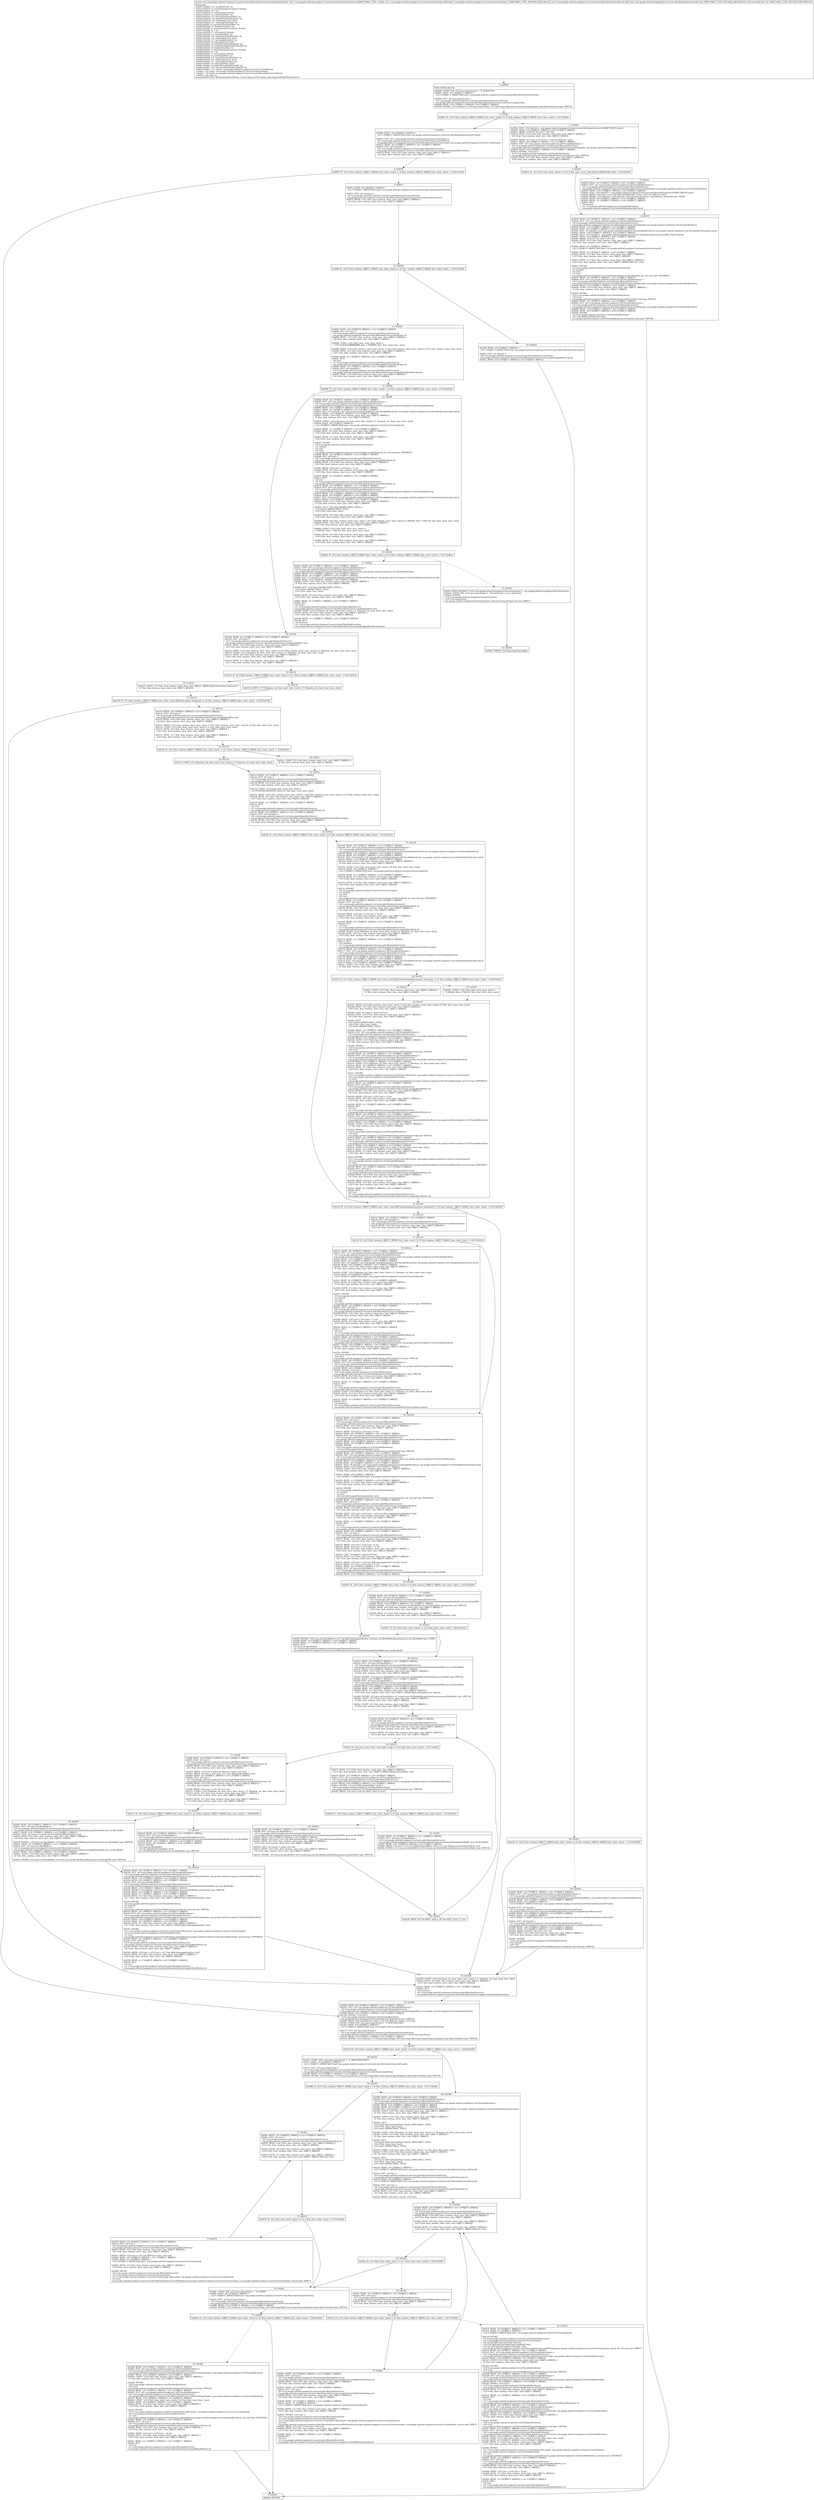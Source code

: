 digraph "CFG forcom.google.android.exoplayer2.extractor.mkv.MatroskaExtractor.writeSampleData(Lcom\/google\/android\/exoplayer2\/extractor\/ExtractorInput;Lcom\/google\/android\/exoplayer2\/extractor\/mkv\/MatroskaExtractor$Track;I)V" {
Node_0 [shape=record,label="{0\:\ 0x0000|MTH_ENTER_BLOCK\l|0x0000: CONST_STR  (r18 I:java.lang.String) =  \"S_TEXT\/UTF8\" \l0x0002: MOVE  (r0 I:?[OBJECT, ARRAY]) = \l  (r23 I:?[OBJECT, ARRAY] A[D('track' com.google.android.exoplayer2.extractor.mkv.MatroskaExtractor$Track)])\l \l0x0004: IGET  (r0 I:java.lang.String) = \l  (r0 I:com.google.android.exoplayer2.extractor.mkv.MatroskaExtractor$Track)\l com.google.android.exoplayer2.extractor.mkv.MatroskaExtractor.Track.codecId java.lang.String \l0x0006: MOVE  (r19 I:?[OBJECT, ARRAY]) = (r0 I:?[OBJECT, ARRAY]) \l0x0008: INVOKE  (r18 I:boolean) = (r18 I:java.lang.String), (r19 I:java.lang.Object) java.lang.String.equals(java.lang.Object):boolean type: VIRTUAL \l}"];
Node_1 [shape=record,label="{1\:\ 0x000c|0x000c: IF  (r18 I:?[int, boolean, OBJECT, ARRAY, byte, short, char]) == (0 ?[int, boolean, OBJECT, ARRAY, byte, short, char])  \-\> B:7:0x006e \l}"];
Node_2 [shape=record,label="{2\:\ 0x000e|0x000e: SGET  (r18 I:byte[]) =  com.google.android.exoplayer2.extractor.mkv.MatroskaExtractor.SUBRIP_PREFIX byte[] \l0x0010: MOVE  (r0 I:?[OBJECT, ARRAY]) = (r18 I:?[OBJECT, ARRAY]) \l0x0012: ARRAY_LENGTH  (r0 I:int) = (r0 I:?[]) \l0x0013: MOVE  (r18 I:?[int, float, boolean, short, byte, char, OBJECT, ARRAY]) = \l  (r0 I:?[int, float, boolean, short, byte, char, OBJECT, ARRAY])\l \l0x0015: ARITH  (r15 I:int) = (r18 I:int) + (r24 I:int A[D('size' int)]) \l0x0017: MOVE  (r0 I:?[OBJECT, ARRAY]) = (r21 I:?[OBJECT, ARRAY]) \l0x0019: IGET  (r0 I:com.google.android.exoplayer2.util.ParsableByteArray) = \l  (r0 I:com.google.android.exoplayer2.extractor.mkv.MatroskaExtractor)\l com.google.android.exoplayer2.extractor.mkv.MatroskaExtractor.subripSample com.google.android.exoplayer2.util.ParsableByteArray \l0x001b: MOVE  (r18 I:?[OBJECT, ARRAY]) = (r0 I:?[OBJECT, ARRAY]) \l0x001d: INVOKE  (r18 I:int) = \l  (r18 I:com.google.android.exoplayer2.util.ParsableByteArray)\l com.google.android.exoplayer2.util.ParsableByteArray.capacity():int type: VIRTUAL \l0x0021: MOVE  (r0 I:?[int, float, boolean, short, byte, char, OBJECT, ARRAY]) = \l  (r18 I:?[int, float, boolean, short, byte, char, OBJECT, ARRAY])\l \l}"];
Node_3 [shape=record,label="{3\:\ 0x0023|0x0023: IF  (r0 I:?[int, byte, short, char]) \>= (r15 I:?[int, byte, short, char] A[D('sizeWithPrefix' int)])  \-\> B:5:0x0039 \l}"];
Node_4 [shape=record,label="{4\:\ 0x0025|0x0025: MOVE  (r0 I:?[OBJECT, ARRAY]) = (r21 I:?[OBJECT, ARRAY]) \l0x0027: IGET  (r0 I:com.google.android.exoplayer2.util.ParsableByteArray) = \l  (r0 I:com.google.android.exoplayer2.extractor.mkv.MatroskaExtractor)\l com.google.android.exoplayer2.extractor.mkv.MatroskaExtractor.subripSample com.google.android.exoplayer2.util.ParsableByteArray \l0x0029: MOVE  (r18 I:?[OBJECT, ARRAY]) = (r0 I:?[OBJECT, ARRAY]) \l0x002b: SGET  (r19 I:byte[]) =  com.google.android.exoplayer2.extractor.mkv.MatroskaExtractor.SUBRIP_PREFIX byte[] \l0x002d: ARITH  (r20 I:int) = (r15 I:int A[D('sizeWithPrefix' int)]) + (r24 I:int A[D('size' int)]) \l0x002f: INVOKE  (r19 I:byte[]) = (r19 I:byte[]), (r20 I:int) java.util.Arrays.copyOf(byte[], int):byte[] type: STATIC \l0x0033: MOVE  (r0 I:?[OBJECT, ARRAY]) = (r19 I:?[OBJECT, ARRAY]) \l0x0035: MOVE  (r1 I:?[OBJECT, ARRAY]) = (r18 I:?[OBJECT, ARRAY]) \l0x0037: IPUT  \l  (r0 I:byte[])\l  (r1 I:com.google.android.exoplayer2.util.ParsableByteArray)\l com.google.android.exoplayer2.util.ParsableByteArray.data byte[] \l}"];
Node_5 [shape=record,label="{5\:\ 0x0039|0x0039: MOVE  (r0 I:?[OBJECT, ARRAY]) = (r21 I:?[OBJECT, ARRAY]) \l0x003b: IGET  (r0 I:com.google.android.exoplayer2.util.ParsableByteArray) = \l  (r0 I:com.google.android.exoplayer2.extractor.mkv.MatroskaExtractor)\l com.google.android.exoplayer2.extractor.mkv.MatroskaExtractor.subripSample com.google.android.exoplayer2.util.ParsableByteArray \l0x003d: MOVE  (r18 I:?[OBJECT, ARRAY]) = (r0 I:?[OBJECT, ARRAY]) \l0x003f: MOVE  (r0 I:?[OBJECT, ARRAY]) = (r18 I:?[OBJECT, ARRAY]) \l0x0041: IGET  (r0 I:byte[]) = (r0 I:com.google.android.exoplayer2.util.ParsableByteArray) com.google.android.exoplayer2.util.ParsableByteArray.data byte[] \l0x0043: MOVE  (r18 I:?[OBJECT, ARRAY]) = (r0 I:?[OBJECT, ARRAY]) \l0x0045: SGET  (r19 I:byte[]) =  com.google.android.exoplayer2.extractor.mkv.MatroskaExtractor.SUBRIP_PREFIX byte[] \l0x0047: MOVE  (r0 I:?[OBJECT, ARRAY]) = (r19 I:?[OBJECT, ARRAY]) \l0x0049: ARRAY_LENGTH  (r0 I:int) = (r0 I:?[]) \l0x004a: MOVE  (r19 I:?[int, float, boolean, short, byte, char, OBJECT, ARRAY]) = \l  (r0 I:?[int, float, boolean, short, byte, char, OBJECT, ARRAY])\l \l0x004c: MOVE  (r0 I:?[OBJECT, ARRAY]) = \l  (r22 I:?[OBJECT, ARRAY] A[D('input' com.google.android.exoplayer2.extractor.ExtractorInput)])\l \l0x004e: MOVE  (r1 I:?[OBJECT, ARRAY]) = (r18 I:?[OBJECT, ARRAY]) \l0x0050: MOVE  (r2 I:?[int, float, boolean, short, byte, char, OBJECT, ARRAY]) = \l  (r19 I:?[int, float, boolean, short, byte, char, OBJECT, ARRAY])\l \l0x0052: MOVE  (r3 I:?[int, float, boolean, short, byte, char, OBJECT, ARRAY]) = \l  (r24 I:?[int, float, boolean, short, byte, char, OBJECT, ARRAY] A[D('size' int)])\l \l0x0054: INVOKE  \l  (r0 I:com.google.android.exoplayer2.extractor.ExtractorInput)\l  (r1 I:byte[])\l  (r2 I:int)\l  (r3 I:int)\l com.google.android.exoplayer2.extractor.ExtractorInput.readFully(byte[], int, int):void type: INTERFACE \l0x0057: MOVE  (r0 I:?[OBJECT, ARRAY]) = (r21 I:?[OBJECT, ARRAY]) \l0x0059: IGET  (r0 I:com.google.android.exoplayer2.util.ParsableByteArray) = \l  (r0 I:com.google.android.exoplayer2.extractor.mkv.MatroskaExtractor)\l com.google.android.exoplayer2.extractor.mkv.MatroskaExtractor.subripSample com.google.android.exoplayer2.util.ParsableByteArray \l0x005b: MOVE  (r18 I:?[OBJECT, ARRAY]) = (r0 I:?[OBJECT, ARRAY]) \l0x005d: CONST  (r19 I:?[int, float, boolean, short, byte, char, OBJECT, ARRAY]) = \l  (0 ?[int, float, boolean, short, byte, char, OBJECT, ARRAY])\l \l0x005f: INVOKE  \l  (r18 I:com.google.android.exoplayer2.util.ParsableByteArray)\l  (r19 I:int)\l com.google.android.exoplayer2.util.ParsableByteArray.setPosition(int):void type: VIRTUAL \l0x0062: MOVE  (r0 I:?[OBJECT, ARRAY]) = (r21 I:?[OBJECT, ARRAY]) \l0x0064: IGET  (r0 I:com.google.android.exoplayer2.util.ParsableByteArray) = \l  (r0 I:com.google.android.exoplayer2.extractor.mkv.MatroskaExtractor)\l com.google.android.exoplayer2.extractor.mkv.MatroskaExtractor.subripSample com.google.android.exoplayer2.util.ParsableByteArray \l0x0066: MOVE  (r18 I:?[OBJECT, ARRAY]) = (r0 I:?[OBJECT, ARRAY]) \l0x0068: MOVE  (r0 I:?[OBJECT, ARRAY]) = (r18 I:?[OBJECT, ARRAY]) \l0x006a: INVOKE  \l  (r0 I:com.google.android.exoplayer2.util.ParsableByteArray)\l  (r15 I:int A[D('sizeWithPrefix' int)])\l com.google.android.exoplayer2.util.ParsableByteArray.setLimit(int):void type: VIRTUAL \l}"];
Node_6 [shape=record,label="{6\:\ 0x006d|0x006d: RETURN   \l}"];
Node_7 [shape=record,label="{7\:\ 0x006e|0x006e: MOVE  (r0 I:?[OBJECT, ARRAY]) = \l  (r23 I:?[OBJECT, ARRAY] A[D('track' com.google.android.exoplayer2.extractor.mkv.MatroskaExtractor$Track)])\l \l0x0070: IGET  (r11 I:com.google.android.exoplayer2.extractor.TrackOutput) = \l  (r0 I:com.google.android.exoplayer2.extractor.mkv.MatroskaExtractor$Track)\l com.google.android.exoplayer2.extractor.mkv.MatroskaExtractor.Track.output com.google.android.exoplayer2.extractor.TrackOutput \l0x0072: MOVE  (r0 I:?[OBJECT, ARRAY]) = (r21 I:?[OBJECT, ARRAY]) \l0x0074: IGET  (r0 I:boolean) = \l  (r0 I:com.google.android.exoplayer2.extractor.mkv.MatroskaExtractor)\l com.google.android.exoplayer2.extractor.mkv.MatroskaExtractor.sampleEncodingHandled boolean \l0x0076: MOVE  (r18 I:?[int, float, boolean, short, byte, char, OBJECT, ARRAY]) = \l  (r0 I:?[int, float, boolean, short, byte, char, OBJECT, ARRAY])\l \l}"];
Node_8 [shape=record,label="{8\:\ 0x0078|0x0078: IF  (r18 I:?[int, boolean, OBJECT, ARRAY, byte, short, char]) != (0 ?[int, boolean, OBJECT, ARRAY, byte, short, char])  \-\> B:56:0x0360 \l}"];
Node_9 [shape=record,label="{9\:\ 0x007a|0x007a: MOVE  (r0 I:?[OBJECT, ARRAY]) = \l  (r23 I:?[OBJECT, ARRAY] A[D('track' com.google.android.exoplayer2.extractor.mkv.MatroskaExtractor$Track)])\l \l0x007c: IGET  (r0 I:boolean) = \l  (r0 I:com.google.android.exoplayer2.extractor.mkv.MatroskaExtractor$Track)\l com.google.android.exoplayer2.extractor.mkv.MatroskaExtractor.Track.hasContentEncryption boolean \l0x007e: MOVE  (r18 I:?[int, float, boolean, short, byte, char, OBJECT, ARRAY]) = \l  (r0 I:?[int, float, boolean, short, byte, char, OBJECT, ARRAY])\l \l}"];
Node_10 [shape=record,label="{10\:\ 0x0080|0x0080: IF  (r18 I:?[int, boolean, OBJECT, ARRAY, byte, short, char]) == (0 ?[int, boolean, OBJECT, ARRAY, byte, short, char])  \-\> B:67:0x0428 \l}"];
Node_11 [shape=record,label="{11\:\ 0x0082|0x0082: MOVE  (r0 I:?[OBJECT, ARRAY]) = (r21 I:?[OBJECT, ARRAY]) \l0x0084: IGET  (r0 I:int) = \l  (r0 I:com.google.android.exoplayer2.extractor.mkv.MatroskaExtractor)\l com.google.android.exoplayer2.extractor.mkv.MatroskaExtractor.blockFlags int \l0x0086: MOVE  (r18 I:?[int, float, boolean, short, byte, char, OBJECT, ARRAY]) = \l  (r0 I:?[int, float, boolean, short, byte, char, OBJECT, ARRAY])\l \l0x0088: CONST  (r19 I:?[int, float, short, byte, char]) = \l  (\-1073741825(0xffffffffbfffffff, float:\-1.9999999) ?[int, float, short, byte, char])\l \l0x008b: ARITH  (r18 I:?[int, boolean, short, byte, char]) = (r18 I:?[int, boolean, short, byte, char]) & (r19 I:?[int, boolean, short, byte, char]) \l0x008d: MOVE  (r0 I:?[int, float, boolean, short, byte, char, OBJECT, ARRAY]) = \l  (r18 I:?[int, float, boolean, short, byte, char, OBJECT, ARRAY])\l \l0x008f: MOVE  (r1 I:?[OBJECT, ARRAY]) = (r21 I:?[OBJECT, ARRAY]) \l0x0091: IPUT  \l  (r0 I:int)\l  (r1 I:com.google.android.exoplayer2.extractor.mkv.MatroskaExtractor)\l com.google.android.exoplayer2.extractor.mkv.MatroskaExtractor.blockFlags int \l0x0093: MOVE  (r0 I:?[OBJECT, ARRAY]) = (r21 I:?[OBJECT, ARRAY]) \l0x0095: IGET  (r0 I:boolean) = \l  (r0 I:com.google.android.exoplayer2.extractor.mkv.MatroskaExtractor)\l com.google.android.exoplayer2.extractor.mkv.MatroskaExtractor.sampleSignalByteRead boolean \l0x0097: MOVE  (r18 I:?[int, float, boolean, short, byte, char, OBJECT, ARRAY]) = \l  (r0 I:?[int, float, boolean, short, byte, char, OBJECT, ARRAY])\l \l}"];
Node_12 [shape=record,label="{12\:\ 0x0099|0x0099: IF  (r18 I:?[int, boolean, OBJECT, ARRAY, byte, short, char]) != (0 ?[int, boolean, OBJECT, ARRAY, byte, short, char])  \-\> B:18:0x0108 \l}"];
Node_13 [shape=record,label="{13\:\ 0x009b|0x009b: MOVE  (r0 I:?[OBJECT, ARRAY]) = (r21 I:?[OBJECT, ARRAY]) \l0x009d: IGET  (r0 I:com.google.android.exoplayer2.util.ParsableByteArray) = \l  (r0 I:com.google.android.exoplayer2.extractor.mkv.MatroskaExtractor)\l com.google.android.exoplayer2.extractor.mkv.MatroskaExtractor.scratch com.google.android.exoplayer2.util.ParsableByteArray \l0x009f: MOVE  (r18 I:?[OBJECT, ARRAY]) = (r0 I:?[OBJECT, ARRAY]) \l0x00a1: MOVE  (r0 I:?[OBJECT, ARRAY]) = (r18 I:?[OBJECT, ARRAY]) \l0x00a3: IGET  (r0 I:byte[]) = (r0 I:com.google.android.exoplayer2.util.ParsableByteArray) com.google.android.exoplayer2.util.ParsableByteArray.data byte[] \l0x00a5: MOVE  (r18 I:?[OBJECT, ARRAY]) = (r0 I:?[OBJECT, ARRAY]) \l0x00a7: CONST  (r19 I:?[int, float, boolean, short, byte, char, OBJECT, ARRAY]) = \l  (0 ?[int, float, boolean, short, byte, char, OBJECT, ARRAY])\l \l0x00a9: CONST  (r20 I:?[boolean, int, float, short, byte, char]) = (1 ?[boolean, int, float, short, byte, char]) \l0x00ab: MOVE  (r0 I:?[OBJECT, ARRAY]) = \l  (r22 I:?[OBJECT, ARRAY] A[D('input' com.google.android.exoplayer2.extractor.ExtractorInput)])\l \l0x00ad: MOVE  (r1 I:?[OBJECT, ARRAY]) = (r18 I:?[OBJECT, ARRAY]) \l0x00af: MOVE  (r2 I:?[int, float, boolean, short, byte, char, OBJECT, ARRAY]) = \l  (r19 I:?[int, float, boolean, short, byte, char, OBJECT, ARRAY])\l \l0x00b1: MOVE  (r3 I:?[int, float, boolean, short, byte, char, OBJECT, ARRAY]) = \l  (r20 I:?[int, float, boolean, short, byte, char, OBJECT, ARRAY])\l \l0x00b3: INVOKE  \l  (r0 I:com.google.android.exoplayer2.extractor.ExtractorInput)\l  (r1 I:byte[])\l  (r2 I:int)\l  (r3 I:int)\l com.google.android.exoplayer2.extractor.ExtractorInput.readFully(byte[], int, int):void type: INTERFACE \l0x00b6: MOVE  (r0 I:?[OBJECT, ARRAY]) = (r21 I:?[OBJECT, ARRAY]) \l0x00b8: IGET  (r0 I:int) = \l  (r0 I:com.google.android.exoplayer2.extractor.mkv.MatroskaExtractor)\l com.google.android.exoplayer2.extractor.mkv.MatroskaExtractor.sampleBytesRead int \l0x00ba: MOVE  (r18 I:?[int, float, boolean, short, byte, char, OBJECT, ARRAY]) = \l  (r0 I:?[int, float, boolean, short, byte, char, OBJECT, ARRAY])\l \l0x00bc: ARITH  (r18 I:int) = (r18 I:int) + (1 int) \l0x00be: MOVE  (r0 I:?[int, float, boolean, short, byte, char, OBJECT, ARRAY]) = \l  (r18 I:?[int, float, boolean, short, byte, char, OBJECT, ARRAY])\l \l0x00c0: MOVE  (r1 I:?[OBJECT, ARRAY]) = (r21 I:?[OBJECT, ARRAY]) \l0x00c2: IPUT  \l  (r0 I:int)\l  (r1 I:com.google.android.exoplayer2.extractor.mkv.MatroskaExtractor)\l com.google.android.exoplayer2.extractor.mkv.MatroskaExtractor.sampleBytesRead int \l0x00c4: MOVE  (r0 I:?[OBJECT, ARRAY]) = (r21 I:?[OBJECT, ARRAY]) \l0x00c6: IGET  (r0 I:com.google.android.exoplayer2.util.ParsableByteArray) = \l  (r0 I:com.google.android.exoplayer2.extractor.mkv.MatroskaExtractor)\l com.google.android.exoplayer2.extractor.mkv.MatroskaExtractor.scratch com.google.android.exoplayer2.util.ParsableByteArray \l0x00c8: MOVE  (r18 I:?[OBJECT, ARRAY]) = (r0 I:?[OBJECT, ARRAY]) \l0x00ca: MOVE  (r0 I:?[OBJECT, ARRAY]) = (r18 I:?[OBJECT, ARRAY]) \l0x00cc: IGET  (r0 I:byte[]) = (r0 I:com.google.android.exoplayer2.util.ParsableByteArray) com.google.android.exoplayer2.util.ParsableByteArray.data byte[] \l0x00ce: MOVE  (r18 I:?[OBJECT, ARRAY]) = (r0 I:?[OBJECT, ARRAY]) \l0x00d0: CONST  (r19 I:?[int, float, boolean, short, byte, char, OBJECT, ARRAY]) = \l  (0 ?[int, float, boolean, short, byte, char, OBJECT, ARRAY])\l \l0x00d2: AGET  (r18 I:byte A[IMMUTABLE_TYPE]) = \l  (r18 I:byte[] A[IMMUTABLE_TYPE])\l  (r19 I:?[int, short, byte, char])\l \l0x00d4: MOVE  (r0 I:?[int, float, boolean, short, byte, char, OBJECT, ARRAY]) = \l  (r18 I:?[int, float, boolean, short, byte, char, OBJECT, ARRAY])\l \l0x00d6: ARITH  (r0 I:?[int, boolean, short, byte, char]) = (r0 I:?[int, boolean, short, byte, char]) & (128(0x80, float:1.794E\-43) ?[int, float, short, byte, char]) \l0x00d8: MOVE  (r18 I:?[int, float, boolean, short, byte, char, OBJECT, ARRAY]) = \l  (r0 I:?[int, float, boolean, short, byte, char, OBJECT, ARRAY])\l \l0x00da: CONST  (r19 I:?[int, float, short, byte, char]) = \l  (128(0x80, float:1.794E\-43) ?[int, float, short, byte, char])\l \l0x00dc: MOVE  (r0 I:?[int, float, boolean, short, byte, char, OBJECT, ARRAY]) = \l  (r18 I:?[int, float, boolean, short, byte, char, OBJECT, ARRAY])\l \l0x00de: MOVE  (r1 I:?[int, float, boolean, short, byte, char, OBJECT, ARRAY]) = \l  (r19 I:?[int, float, boolean, short, byte, char, OBJECT, ARRAY])\l \l}"];
Node_14 [shape=record,label="{14\:\ 0x00e0|0x00e0: IF  (r0 I:?[int, boolean, OBJECT, ARRAY, byte, short, char]) != (r1 I:?[int, boolean, OBJECT, ARRAY, byte, short, char])  \-\> B:17:0x00ea \l}"];
Node_15 [shape=record,label="{15\:\ 0x00e2|0x00e2: NEW_INSTANCE  (r18 I:com.google.android.exoplayer2.ParserException) =  com.google.android.exoplayer2.ParserException \l0x00e4: CONST_STR  (r19 I:java.lang.String) =  \"Extension bit is set in signal byte\" \l0x00e6: INVOKE  \l  (r18 I:com.google.android.exoplayer2.ParserException)\l  (r19 I:java.lang.String)\l com.google.android.exoplayer2.ParserException.\<init\>(java.lang.String):void type: DIRECT \l}"];
Node_16 [shape=record,label="{16\:\ 0x00e9|0x00e9: THROW  (r18 I:java.lang.Throwable) \l}"];
Node_17 [shape=record,label="{17\:\ 0x00ea|0x00ea: MOVE  (r0 I:?[OBJECT, ARRAY]) = (r21 I:?[OBJECT, ARRAY]) \l0x00ec: IGET  (r0 I:com.google.android.exoplayer2.util.ParsableByteArray) = \l  (r0 I:com.google.android.exoplayer2.extractor.mkv.MatroskaExtractor)\l com.google.android.exoplayer2.extractor.mkv.MatroskaExtractor.scratch com.google.android.exoplayer2.util.ParsableByteArray \l0x00ee: MOVE  (r18 I:?[OBJECT, ARRAY]) = (r0 I:?[OBJECT, ARRAY]) \l0x00f0: MOVE  (r0 I:?[OBJECT, ARRAY]) = (r18 I:?[OBJECT, ARRAY]) \l0x00f2: IGET  (r0 I:byte[]) = (r0 I:com.google.android.exoplayer2.util.ParsableByteArray) com.google.android.exoplayer2.util.ParsableByteArray.data byte[] \l0x00f4: MOVE  (r18 I:?[OBJECT, ARRAY]) = (r0 I:?[OBJECT, ARRAY]) \l0x00f6: CONST  (r19 I:?[int, float, boolean, short, byte, char, OBJECT, ARRAY]) = \l  (0 ?[int, float, boolean, short, byte, char, OBJECT, ARRAY])\l \l0x00f8: AGET  (r18 I:byte A[IMMUTABLE_TYPE]) = \l  (r18 I:byte[] A[IMMUTABLE_TYPE])\l  (r19 I:?[int, short, byte, char])\l \l0x00fa: MOVE  (r0 I:?[int, float, boolean, short, byte, char, OBJECT, ARRAY]) = \l  (r18 I:?[int, float, boolean, short, byte, char, OBJECT, ARRAY])\l \l0x00fc: MOVE  (r1 I:?[OBJECT, ARRAY]) = (r21 I:?[OBJECT, ARRAY]) \l0x00fe: IPUT  \l  (r0 I:byte)\l  (r1 I:com.google.android.exoplayer2.extractor.mkv.MatroskaExtractor)\l com.google.android.exoplayer2.extractor.mkv.MatroskaExtractor.sampleSignalByte byte \l0x0100: CONST  (r18 I:?[boolean, int, float, short, byte, char]) = (1 ?[boolean, int, float, short, byte, char]) \l0x0102: MOVE  (r0 I:?[int, float, boolean, short, byte, char, OBJECT, ARRAY]) = \l  (r18 I:?[int, float, boolean, short, byte, char, OBJECT, ARRAY])\l \l0x0104: MOVE  (r1 I:?[OBJECT, ARRAY]) = (r21 I:?[OBJECT, ARRAY]) \l0x0106: IPUT  \l  (r0 I:boolean)\l  (r1 I:com.google.android.exoplayer2.extractor.mkv.MatroskaExtractor)\l com.google.android.exoplayer2.extractor.mkv.MatroskaExtractor.sampleSignalByteRead boolean \l}"];
Node_18 [shape=record,label="{18\:\ 0x0108|0x0108: MOVE  (r0 I:?[OBJECT, ARRAY]) = (r21 I:?[OBJECT, ARRAY]) \l0x010a: IGET  (r0 I:byte) = \l  (r0 I:com.google.android.exoplayer2.extractor.mkv.MatroskaExtractor)\l com.google.android.exoplayer2.extractor.mkv.MatroskaExtractor.sampleSignalByte byte \l0x010c: MOVE  (r18 I:?[int, float, boolean, short, byte, char, OBJECT, ARRAY]) = \l  (r0 I:?[int, float, boolean, short, byte, char, OBJECT, ARRAY])\l \l0x010e: ARITH  (r18 I:?[int, boolean, short, byte, char]) = (r18 I:?[int, boolean, short, byte, char]) & (1 ?[boolean, int, float, short, byte, char]) \l0x0110: CONST  (r19 I:?[boolean, int, float, short, byte, char]) = (1 ?[boolean, int, float, short, byte, char]) \l0x0112: MOVE  (r0 I:?[int, float, boolean, short, byte, char, OBJECT, ARRAY]) = \l  (r18 I:?[int, float, boolean, short, byte, char, OBJECT, ARRAY])\l \l0x0114: MOVE  (r1 I:?[int, float, boolean, short, byte, char, OBJECT, ARRAY]) = \l  (r19 I:?[int, float, boolean, short, byte, char, OBJECT, ARRAY])\l \l}"];
Node_19 [shape=record,label="{19\:\ 0x0116|0x0116: IF  (r0 I:?[int, boolean, OBJECT, ARRAY, byte, short, char]) != (r1 I:?[int, boolean, OBJECT, ARRAY, byte, short, char])  \-\> B:47:0x02e9 \l}"];
Node_20 [shape=record,label="{20\:\ 0x0118|0x0118: CONST  (r7 I:?[boolean, int, float, short, byte, char]) = (1 ?[boolean, int, float, short, byte, char]) \l}"];
Node_21 [shape=record,label="{21\:\ 0x0119|0x0119: IF  (r7 I:?[int, boolean, OBJECT, ARRAY, byte, short, char] A[D('isEncrypted' boolean)]) == (0 ?[int, boolean, OBJECT, ARRAY, byte, short, char])  \-\> B:55:0x0358 \l}"];
Node_22 [shape=record,label="{22\:\ 0x011b|0x011b: MOVE  (r0 I:?[OBJECT, ARRAY]) = (r21 I:?[OBJECT, ARRAY]) \l0x011d: IGET  (r0 I:byte) = \l  (r0 I:com.google.android.exoplayer2.extractor.mkv.MatroskaExtractor)\l com.google.android.exoplayer2.extractor.mkv.MatroskaExtractor.sampleSignalByte byte \l0x011f: MOVE  (r18 I:?[int, float, boolean, short, byte, char, OBJECT, ARRAY]) = \l  (r0 I:?[int, float, boolean, short, byte, char, OBJECT, ARRAY])\l \l0x0121: ARITH  (r18 I:?[int, boolean, short, byte, char]) = (r18 I:?[int, boolean, short, byte, char]) & (2 ?[int, float, short, byte, char]) \l0x0123: CONST  (r19 I:?[int, float, short, byte, char]) = (2 ?[int, float, short, byte, char]) \l0x0125: MOVE  (r0 I:?[int, float, boolean, short, byte, char, OBJECT, ARRAY]) = \l  (r18 I:?[int, float, boolean, short, byte, char, OBJECT, ARRAY])\l \l0x0127: MOVE  (r1 I:?[int, float, boolean, short, byte, char, OBJECT, ARRAY]) = \l  (r19 I:?[int, float, boolean, short, byte, char, OBJECT, ARRAY])\l \l}"];
Node_23 [shape=record,label="{23\:\ 0x0129|0x0129: IF  (r0 I:?[int, boolean, OBJECT, ARRAY, byte, short, char]) != (r1 I:?[int, boolean, OBJECT, ARRAY, byte, short, char])  \-\> B:48:0x02ec \l}"];
Node_24 [shape=record,label="{24\:\ 0x012b|0x012b: CONST  (r5 I:?[boolean, int, float, short, byte, char]) = (1 ?[boolean, int, float, short, byte, char]) \l}"];
Node_25 [shape=record,label="{25\:\ 0x012c|0x012c: MOVE  (r0 I:?[OBJECT, ARRAY]) = (r21 I:?[OBJECT, ARRAY]) \l0x012e: IGET  (r0 I:int) = \l  (r0 I:com.google.android.exoplayer2.extractor.mkv.MatroskaExtractor)\l com.google.android.exoplayer2.extractor.mkv.MatroskaExtractor.blockFlags int \l0x0130: MOVE  (r18 I:?[int, float, boolean, short, byte, char, OBJECT, ARRAY]) = \l  (r0 I:?[int, float, boolean, short, byte, char, OBJECT, ARRAY])\l \l0x0132: CONST  (r19 I:?[int, float, short, byte, char]) = \l  (1073741824(0x40000000, float:2.0) ?[int, float, short, byte, char])\l \l0x0134: ARITH  (r18 I:?[int, boolean, short, byte, char]) = (r18 I:?[int, boolean, short, byte, char]) \| (r19 I:?[int, boolean, short, byte, char]) \l0x0136: MOVE  (r0 I:?[int, float, boolean, short, byte, char, OBJECT, ARRAY]) = \l  (r18 I:?[int, float, boolean, short, byte, char, OBJECT, ARRAY])\l \l0x0138: MOVE  (r1 I:?[OBJECT, ARRAY]) = (r21 I:?[OBJECT, ARRAY]) \l0x013a: IPUT  \l  (r0 I:int)\l  (r1 I:com.google.android.exoplayer2.extractor.mkv.MatroskaExtractor)\l com.google.android.exoplayer2.extractor.mkv.MatroskaExtractor.blockFlags int \l0x013c: MOVE  (r0 I:?[OBJECT, ARRAY]) = (r21 I:?[OBJECT, ARRAY]) \l0x013e: IGET  (r0 I:boolean) = \l  (r0 I:com.google.android.exoplayer2.extractor.mkv.MatroskaExtractor)\l com.google.android.exoplayer2.extractor.mkv.MatroskaExtractor.sampleInitializationVectorRead boolean \l0x0140: MOVE  (r18 I:?[int, float, boolean, short, byte, char, OBJECT, ARRAY]) = \l  (r0 I:?[int, float, boolean, short, byte, char, OBJECT, ARRAY])\l \l}"];
Node_26 [shape=record,label="{26\:\ 0x0142|0x0142: IF  (r18 I:?[int, boolean, OBJECT, ARRAY, byte, short, char]) != (0 ?[int, boolean, OBJECT, ARRAY, byte, short, char])  \-\> B:31:0x01e0 \l}"];
Node_27 [shape=record,label="{27\:\ 0x0144|0x0144: MOVE  (r0 I:?[OBJECT, ARRAY]) = (r21 I:?[OBJECT, ARRAY]) \l0x0146: IGET  (r0 I:com.google.android.exoplayer2.util.ParsableByteArray) = \l  (r0 I:com.google.android.exoplayer2.extractor.mkv.MatroskaExtractor)\l com.google.android.exoplayer2.extractor.mkv.MatroskaExtractor.encryptionInitializationVector com.google.android.exoplayer2.util.ParsableByteArray \l0x0148: MOVE  (r18 I:?[OBJECT, ARRAY]) = (r0 I:?[OBJECT, ARRAY]) \l0x014a: MOVE  (r0 I:?[OBJECT, ARRAY]) = (r18 I:?[OBJECT, ARRAY]) \l0x014c: IGET  (r0 I:byte[]) = (r0 I:com.google.android.exoplayer2.util.ParsableByteArray) com.google.android.exoplayer2.util.ParsableByteArray.data byte[] \l0x014e: MOVE  (r18 I:?[OBJECT, ARRAY]) = (r0 I:?[OBJECT, ARRAY]) \l0x0150: CONST  (r19 I:?[int, float, boolean, short, byte, char, OBJECT, ARRAY]) = \l  (0 ?[int, float, boolean, short, byte, char, OBJECT, ARRAY])\l \l0x0152: CONST  (r20 I:?[int, float, short, byte, char]) = (8 ?[int, float, short, byte, char]) \l0x0154: MOVE  (r0 I:?[OBJECT, ARRAY]) = \l  (r22 I:?[OBJECT, ARRAY] A[D('input' com.google.android.exoplayer2.extractor.ExtractorInput)])\l \l0x0156: MOVE  (r1 I:?[OBJECT, ARRAY]) = (r18 I:?[OBJECT, ARRAY]) \l0x0158: MOVE  (r2 I:?[int, float, boolean, short, byte, char, OBJECT, ARRAY]) = \l  (r19 I:?[int, float, boolean, short, byte, char, OBJECT, ARRAY])\l \l0x015a: MOVE  (r3 I:?[int, float, boolean, short, byte, char, OBJECT, ARRAY]) = \l  (r20 I:?[int, float, boolean, short, byte, char, OBJECT, ARRAY])\l \l0x015c: INVOKE  \l  (r0 I:com.google.android.exoplayer2.extractor.ExtractorInput)\l  (r1 I:byte[])\l  (r2 I:int)\l  (r3 I:int)\l com.google.android.exoplayer2.extractor.ExtractorInput.readFully(byte[], int, int):void type: INTERFACE \l0x015f: MOVE  (r0 I:?[OBJECT, ARRAY]) = (r21 I:?[OBJECT, ARRAY]) \l0x0161: IGET  (r0 I:int) = \l  (r0 I:com.google.android.exoplayer2.extractor.mkv.MatroskaExtractor)\l com.google.android.exoplayer2.extractor.mkv.MatroskaExtractor.sampleBytesRead int \l0x0163: MOVE  (r18 I:?[int, float, boolean, short, byte, char, OBJECT, ARRAY]) = \l  (r0 I:?[int, float, boolean, short, byte, char, OBJECT, ARRAY])\l \l0x0165: ARITH  (r18 I:int) = (r18 I:int) + (8 int) \l0x0167: MOVE  (r0 I:?[int, float, boolean, short, byte, char, OBJECT, ARRAY]) = \l  (r18 I:?[int, float, boolean, short, byte, char, OBJECT, ARRAY])\l \l0x0169: MOVE  (r1 I:?[OBJECT, ARRAY]) = (r21 I:?[OBJECT, ARRAY]) \l0x016b: IPUT  \l  (r0 I:int)\l  (r1 I:com.google.android.exoplayer2.extractor.mkv.MatroskaExtractor)\l com.google.android.exoplayer2.extractor.mkv.MatroskaExtractor.sampleBytesRead int \l0x016d: CONST  (r18 I:?[boolean, int, float, short, byte, char]) = (1 ?[boolean, int, float, short, byte, char]) \l0x016f: MOVE  (r0 I:?[int, float, boolean, short, byte, char, OBJECT, ARRAY]) = \l  (r18 I:?[int, float, boolean, short, byte, char, OBJECT, ARRAY])\l \l0x0171: MOVE  (r1 I:?[OBJECT, ARRAY]) = (r21 I:?[OBJECT, ARRAY]) \l0x0173: IPUT  \l  (r0 I:boolean)\l  (r1 I:com.google.android.exoplayer2.extractor.mkv.MatroskaExtractor)\l com.google.android.exoplayer2.extractor.mkv.MatroskaExtractor.sampleInitializationVectorRead boolean \l0x0175: MOVE  (r0 I:?[OBJECT, ARRAY]) = (r21 I:?[OBJECT, ARRAY]) \l0x0177: IGET  (r0 I:com.google.android.exoplayer2.util.ParsableByteArray) = \l  (r0 I:com.google.android.exoplayer2.extractor.mkv.MatroskaExtractor)\l com.google.android.exoplayer2.extractor.mkv.MatroskaExtractor.scratch com.google.android.exoplayer2.util.ParsableByteArray \l0x0179: MOVE  (r18 I:?[OBJECT, ARRAY]) = (r0 I:?[OBJECT, ARRAY]) \l0x017b: MOVE  (r0 I:?[OBJECT, ARRAY]) = (r18 I:?[OBJECT, ARRAY]) \l0x017d: IGET  (r0 I:byte[]) = (r0 I:com.google.android.exoplayer2.util.ParsableByteArray) com.google.android.exoplayer2.util.ParsableByteArray.data byte[] \l0x017f: MOVE  (r19 I:?[OBJECT, ARRAY]) = (r0 I:?[OBJECT, ARRAY]) \l0x0181: CONST  (r20 I:?[int, float, boolean, short, byte, char, OBJECT, ARRAY]) = \l  (0 ?[int, float, boolean, short, byte, char, OBJECT, ARRAY])\l \l}"];
Node_28 [shape=record,label="{28\:\ 0x0183|0x0183: IF  (r5 I:?[int, boolean, OBJECT, ARRAY, byte, short, char] A[D('hasSubsampleEncryption' boolean)]) == (0 ?[int, boolean, OBJECT, ARRAY, byte, short, char])  \-\> B:49:0x02ef \l}"];
Node_29 [shape=record,label="{29\:\ 0x0185|0x0185: CONST  (r18 I:?[int, float, short, byte, char]) = \l  (128(0x80, float:1.794E\-43) ?[int, float, short, byte, char])\l \l}"];
Node_30 [shape=record,label="{30\:\ 0x0187|0x0187: ARITH  (r18 I:?[int, boolean, short, byte, char]) = (r18 I:?[int, boolean, short, byte, char]) \| (8 ?[int, float, short, byte, char]) \l0x0189: MOVE  (r0 I:?[int, float, boolean, short, byte, char, OBJECT, ARRAY]) = \l  (r18 I:?[int, float, boolean, short, byte, char, OBJECT, ARRAY])\l \l0x018b: CAST  (r0 I:byte) = (byte) (r0 I:int) \l0x018c: MOVE  (r18 I:?[int, float, boolean, short, byte, char, OBJECT, ARRAY]) = \l  (r0 I:?[int, float, boolean, short, byte, char, OBJECT, ARRAY])\l \l0x018e: APUT  \l  (r19 I:byte[] A[IMMUTABLE_TYPE])\l  (r20 I:?[int, short, byte, char])\l  (r18 I:byte A[IMMUTABLE_TYPE])\l \l0x0190: MOVE  (r0 I:?[OBJECT, ARRAY]) = (r21 I:?[OBJECT, ARRAY]) \l0x0192: IGET  (r0 I:com.google.android.exoplayer2.util.ParsableByteArray) = \l  (r0 I:com.google.android.exoplayer2.extractor.mkv.MatroskaExtractor)\l com.google.android.exoplayer2.extractor.mkv.MatroskaExtractor.scratch com.google.android.exoplayer2.util.ParsableByteArray \l0x0194: MOVE  (r18 I:?[OBJECT, ARRAY]) = (r0 I:?[OBJECT, ARRAY]) \l0x0196: CONST  (r19 I:?[int, float, boolean, short, byte, char, OBJECT, ARRAY]) = \l  (0 ?[int, float, boolean, short, byte, char, OBJECT, ARRAY])\l \l0x0198: INVOKE  \l  (r18 I:com.google.android.exoplayer2.util.ParsableByteArray)\l  (r19 I:int)\l com.google.android.exoplayer2.util.ParsableByteArray.setPosition(int):void type: VIRTUAL \l0x019b: MOVE  (r0 I:?[OBJECT, ARRAY]) = (r21 I:?[OBJECT, ARRAY]) \l0x019d: IGET  (r0 I:com.google.android.exoplayer2.util.ParsableByteArray) = \l  (r0 I:com.google.android.exoplayer2.extractor.mkv.MatroskaExtractor)\l com.google.android.exoplayer2.extractor.mkv.MatroskaExtractor.scratch com.google.android.exoplayer2.util.ParsableByteArray \l0x019f: MOVE  (r18 I:?[OBJECT, ARRAY]) = (r0 I:?[OBJECT, ARRAY]) \l0x01a1: CONST  (r19 I:?[boolean, int, float, short, byte, char]) = (1 ?[boolean, int, float, short, byte, char]) \l0x01a3: MOVE  (r0 I:?[OBJECT, ARRAY]) = (r18 I:?[OBJECT, ARRAY]) \l0x01a5: MOVE  (r1 I:?[int, float, boolean, short, byte, char, OBJECT, ARRAY]) = \l  (r19 I:?[int, float, boolean, short, byte, char, OBJECT, ARRAY])\l \l0x01a7: INVOKE  \l  (r11 I:com.google.android.exoplayer2.extractor.TrackOutput A[D('output' com.google.android.exoplayer2.extractor.TrackOutput)])\l  (r0 I:com.google.android.exoplayer2.util.ParsableByteArray)\l  (r1 I:int)\l com.google.android.exoplayer2.extractor.TrackOutput.sampleData(com.google.android.exoplayer2.util.ParsableByteArray, int):void type: INTERFACE \l0x01aa: MOVE  (r0 I:?[OBJECT, ARRAY]) = (r21 I:?[OBJECT, ARRAY]) \l0x01ac: IGET  (r0 I:int) = \l  (r0 I:com.google.android.exoplayer2.extractor.mkv.MatroskaExtractor)\l com.google.android.exoplayer2.extractor.mkv.MatroskaExtractor.sampleBytesWritten int \l0x01ae: MOVE  (r18 I:?[int, float, boolean, short, byte, char, OBJECT, ARRAY]) = \l  (r0 I:?[int, float, boolean, short, byte, char, OBJECT, ARRAY])\l \l0x01b0: ARITH  (r18 I:int) = (r18 I:int) + (1 int) \l0x01b2: MOVE  (r0 I:?[int, float, boolean, short, byte, char, OBJECT, ARRAY]) = \l  (r18 I:?[int, float, boolean, short, byte, char, OBJECT, ARRAY])\l \l0x01b4: MOVE  (r1 I:?[OBJECT, ARRAY]) = (r21 I:?[OBJECT, ARRAY]) \l0x01b6: IPUT  \l  (r0 I:int)\l  (r1 I:com.google.android.exoplayer2.extractor.mkv.MatroskaExtractor)\l com.google.android.exoplayer2.extractor.mkv.MatroskaExtractor.sampleBytesWritten int \l0x01b8: MOVE  (r0 I:?[OBJECT, ARRAY]) = (r21 I:?[OBJECT, ARRAY]) \l0x01ba: IGET  (r0 I:com.google.android.exoplayer2.util.ParsableByteArray) = \l  (r0 I:com.google.android.exoplayer2.extractor.mkv.MatroskaExtractor)\l com.google.android.exoplayer2.extractor.mkv.MatroskaExtractor.encryptionInitializationVector com.google.android.exoplayer2.util.ParsableByteArray \l0x01bc: MOVE  (r18 I:?[OBJECT, ARRAY]) = (r0 I:?[OBJECT, ARRAY]) \l0x01be: CONST  (r19 I:?[int, float, boolean, short, byte, char, OBJECT, ARRAY]) = \l  (0 ?[int, float, boolean, short, byte, char, OBJECT, ARRAY])\l \l0x01c0: INVOKE  \l  (r18 I:com.google.android.exoplayer2.util.ParsableByteArray)\l  (r19 I:int)\l com.google.android.exoplayer2.util.ParsableByteArray.setPosition(int):void type: VIRTUAL \l0x01c3: MOVE  (r0 I:?[OBJECT, ARRAY]) = (r21 I:?[OBJECT, ARRAY]) \l0x01c5: IGET  (r0 I:com.google.android.exoplayer2.util.ParsableByteArray) = \l  (r0 I:com.google.android.exoplayer2.extractor.mkv.MatroskaExtractor)\l com.google.android.exoplayer2.extractor.mkv.MatroskaExtractor.encryptionInitializationVector com.google.android.exoplayer2.util.ParsableByteArray \l0x01c7: MOVE  (r18 I:?[OBJECT, ARRAY]) = (r0 I:?[OBJECT, ARRAY]) \l0x01c9: CONST  (r19 I:?[int, float, short, byte, char]) = (8 ?[int, float, short, byte, char]) \l0x01cb: MOVE  (r0 I:?[OBJECT, ARRAY]) = (r18 I:?[OBJECT, ARRAY]) \l0x01cd: MOVE  (r1 I:?[int, float, boolean, short, byte, char, OBJECT, ARRAY]) = \l  (r19 I:?[int, float, boolean, short, byte, char, OBJECT, ARRAY])\l \l0x01cf: INVOKE  \l  (r11 I:com.google.android.exoplayer2.extractor.TrackOutput A[D('output' com.google.android.exoplayer2.extractor.TrackOutput)])\l  (r0 I:com.google.android.exoplayer2.util.ParsableByteArray)\l  (r1 I:int)\l com.google.android.exoplayer2.extractor.TrackOutput.sampleData(com.google.android.exoplayer2.util.ParsableByteArray, int):void type: INTERFACE \l0x01d2: MOVE  (r0 I:?[OBJECT, ARRAY]) = (r21 I:?[OBJECT, ARRAY]) \l0x01d4: IGET  (r0 I:int) = \l  (r0 I:com.google.android.exoplayer2.extractor.mkv.MatroskaExtractor)\l com.google.android.exoplayer2.extractor.mkv.MatroskaExtractor.sampleBytesWritten int \l0x01d6: MOVE  (r18 I:?[int, float, boolean, short, byte, char, OBJECT, ARRAY]) = \l  (r0 I:?[int, float, boolean, short, byte, char, OBJECT, ARRAY])\l \l0x01d8: ARITH  (r18 I:int) = (r18 I:int) + (8 int) \l0x01da: MOVE  (r0 I:?[int, float, boolean, short, byte, char, OBJECT, ARRAY]) = \l  (r18 I:?[int, float, boolean, short, byte, char, OBJECT, ARRAY])\l \l0x01dc: MOVE  (r1 I:?[OBJECT, ARRAY]) = (r21 I:?[OBJECT, ARRAY]) \l0x01de: IPUT  \l  (r0 I:int)\l  (r1 I:com.google.android.exoplayer2.extractor.mkv.MatroskaExtractor)\l com.google.android.exoplayer2.extractor.mkv.MatroskaExtractor.sampleBytesWritten int \l}"];
Node_31 [shape=record,label="{31\:\ 0x01e0|0x01e0: IF  (r5 I:?[int, boolean, OBJECT, ARRAY, byte, short, char] A[D('hasSubsampleEncryption' boolean)]) == (0 ?[int, boolean, OBJECT, ARRAY, byte, short, char])  \-\> B:55:0x0358 \l}"];
Node_32 [shape=record,label="{32\:\ 0x01e2|0x01e2: MOVE  (r0 I:?[OBJECT, ARRAY]) = (r21 I:?[OBJECT, ARRAY]) \l0x01e4: IGET  (r0 I:boolean) = \l  (r0 I:com.google.android.exoplayer2.extractor.mkv.MatroskaExtractor)\l com.google.android.exoplayer2.extractor.mkv.MatroskaExtractor.samplePartitionCountRead boolean \l0x01e6: MOVE  (r18 I:?[int, float, boolean, short, byte, char, OBJECT, ARRAY]) = \l  (r0 I:?[int, float, boolean, short, byte, char, OBJECT, ARRAY])\l \l}"];
Node_33 [shape=record,label="{33\:\ 0x01e8|0x01e8: IF  (r18 I:?[int, boolean, OBJECT, ARRAY, byte, short, char]) != (0 ?[int, boolean, OBJECT, ARRAY, byte, short, char])  \-\> B:35:0x0236 \l}"];
Node_34 [shape=record,label="{34\:\ 0x01ea|0x01ea: MOVE  (r0 I:?[OBJECT, ARRAY]) = (r21 I:?[OBJECT, ARRAY]) \l0x01ec: IGET  (r0 I:com.google.android.exoplayer2.util.ParsableByteArray) = \l  (r0 I:com.google.android.exoplayer2.extractor.mkv.MatroskaExtractor)\l com.google.android.exoplayer2.extractor.mkv.MatroskaExtractor.scratch com.google.android.exoplayer2.util.ParsableByteArray \l0x01ee: MOVE  (r18 I:?[OBJECT, ARRAY]) = (r0 I:?[OBJECT, ARRAY]) \l0x01f0: MOVE  (r0 I:?[OBJECT, ARRAY]) = (r18 I:?[OBJECT, ARRAY]) \l0x01f2: IGET  (r0 I:byte[]) = (r0 I:com.google.android.exoplayer2.util.ParsableByteArray) com.google.android.exoplayer2.util.ParsableByteArray.data byte[] \l0x01f4: MOVE  (r18 I:?[OBJECT, ARRAY]) = (r0 I:?[OBJECT, ARRAY]) \l0x01f6: CONST  (r19 I:?[int, float, boolean, short, byte, char, OBJECT, ARRAY]) = \l  (0 ?[int, float, boolean, short, byte, char, OBJECT, ARRAY])\l \l0x01f8: CONST  (r20 I:?[boolean, int, float, short, byte, char]) = (1 ?[boolean, int, float, short, byte, char]) \l0x01fa: MOVE  (r0 I:?[OBJECT, ARRAY]) = \l  (r22 I:?[OBJECT, ARRAY] A[D('input' com.google.android.exoplayer2.extractor.ExtractorInput)])\l \l0x01fc: MOVE  (r1 I:?[OBJECT, ARRAY]) = (r18 I:?[OBJECT, ARRAY]) \l0x01fe: MOVE  (r2 I:?[int, float, boolean, short, byte, char, OBJECT, ARRAY]) = \l  (r19 I:?[int, float, boolean, short, byte, char, OBJECT, ARRAY])\l \l0x0200: MOVE  (r3 I:?[int, float, boolean, short, byte, char, OBJECT, ARRAY]) = \l  (r20 I:?[int, float, boolean, short, byte, char, OBJECT, ARRAY])\l \l0x0202: INVOKE  \l  (r0 I:com.google.android.exoplayer2.extractor.ExtractorInput)\l  (r1 I:byte[])\l  (r2 I:int)\l  (r3 I:int)\l com.google.android.exoplayer2.extractor.ExtractorInput.readFully(byte[], int, int):void type: INTERFACE \l0x0205: MOVE  (r0 I:?[OBJECT, ARRAY]) = (r21 I:?[OBJECT, ARRAY]) \l0x0207: IGET  (r0 I:int) = \l  (r0 I:com.google.android.exoplayer2.extractor.mkv.MatroskaExtractor)\l com.google.android.exoplayer2.extractor.mkv.MatroskaExtractor.sampleBytesRead int \l0x0209: MOVE  (r18 I:?[int, float, boolean, short, byte, char, OBJECT, ARRAY]) = \l  (r0 I:?[int, float, boolean, short, byte, char, OBJECT, ARRAY])\l \l0x020b: ARITH  (r18 I:int) = (r18 I:int) + (1 int) \l0x020d: MOVE  (r0 I:?[int, float, boolean, short, byte, char, OBJECT, ARRAY]) = \l  (r18 I:?[int, float, boolean, short, byte, char, OBJECT, ARRAY])\l \l0x020f: MOVE  (r1 I:?[OBJECT, ARRAY]) = (r21 I:?[OBJECT, ARRAY]) \l0x0211: IPUT  \l  (r0 I:int)\l  (r1 I:com.google.android.exoplayer2.extractor.mkv.MatroskaExtractor)\l com.google.android.exoplayer2.extractor.mkv.MatroskaExtractor.sampleBytesRead int \l0x0213: MOVE  (r0 I:?[OBJECT, ARRAY]) = (r21 I:?[OBJECT, ARRAY]) \l0x0215: IGET  (r0 I:com.google.android.exoplayer2.util.ParsableByteArray) = \l  (r0 I:com.google.android.exoplayer2.extractor.mkv.MatroskaExtractor)\l com.google.android.exoplayer2.extractor.mkv.MatroskaExtractor.scratch com.google.android.exoplayer2.util.ParsableByteArray \l0x0217: MOVE  (r18 I:?[OBJECT, ARRAY]) = (r0 I:?[OBJECT, ARRAY]) \l0x0219: CONST  (r19 I:?[int, float, boolean, short, byte, char, OBJECT, ARRAY]) = \l  (0 ?[int, float, boolean, short, byte, char, OBJECT, ARRAY])\l \l0x021b: INVOKE  \l  (r18 I:com.google.android.exoplayer2.util.ParsableByteArray)\l  (r19 I:int)\l com.google.android.exoplayer2.util.ParsableByteArray.setPosition(int):void type: VIRTUAL \l0x021e: MOVE  (r0 I:?[OBJECT, ARRAY]) = (r21 I:?[OBJECT, ARRAY]) \l0x0220: IGET  (r0 I:com.google.android.exoplayer2.util.ParsableByteArray) = \l  (r0 I:com.google.android.exoplayer2.extractor.mkv.MatroskaExtractor)\l com.google.android.exoplayer2.extractor.mkv.MatroskaExtractor.scratch com.google.android.exoplayer2.util.ParsableByteArray \l0x0222: MOVE  (r18 I:?[OBJECT, ARRAY]) = (r0 I:?[OBJECT, ARRAY]) \l0x0224: INVOKE  (r18 I:int) = \l  (r18 I:com.google.android.exoplayer2.util.ParsableByteArray)\l com.google.android.exoplayer2.util.ParsableByteArray.readUnsignedByte():int type: VIRTUAL \l0x0228: MOVE  (r0 I:?[int, float, boolean, short, byte, char, OBJECT, ARRAY]) = \l  (r18 I:?[int, float, boolean, short, byte, char, OBJECT, ARRAY])\l \l0x022a: MOVE  (r1 I:?[OBJECT, ARRAY]) = (r21 I:?[OBJECT, ARRAY]) \l0x022c: IPUT  \l  (r0 I:int)\l  (r1 I:com.google.android.exoplayer2.extractor.mkv.MatroskaExtractor)\l com.google.android.exoplayer2.extractor.mkv.MatroskaExtractor.samplePartitionCount int \l0x022e: CONST  (r18 I:?[boolean, int, float, short, byte, char]) = (1 ?[boolean, int, float, short, byte, char]) \l0x0230: MOVE  (r0 I:?[int, float, boolean, short, byte, char, OBJECT, ARRAY]) = \l  (r18 I:?[int, float, boolean, short, byte, char, OBJECT, ARRAY])\l \l0x0232: MOVE  (r1 I:?[OBJECT, ARRAY]) = (r21 I:?[OBJECT, ARRAY]) \l0x0234: IPUT  \l  (r0 I:boolean)\l  (r1 I:com.google.android.exoplayer2.extractor.mkv.MatroskaExtractor)\l com.google.android.exoplayer2.extractor.mkv.MatroskaExtractor.samplePartitionCountRead boolean \l}"];
Node_35 [shape=record,label="{35\:\ 0x0236|0x0236: MOVE  (r0 I:?[OBJECT, ARRAY]) = (r21 I:?[OBJECT, ARRAY]) \l0x0238: IGET  (r0 I:int) = \l  (r0 I:com.google.android.exoplayer2.extractor.mkv.MatroskaExtractor)\l com.google.android.exoplayer2.extractor.mkv.MatroskaExtractor.samplePartitionCount int \l0x023a: MOVE  (r18 I:?[int, float, boolean, short, byte, char, OBJECT, ARRAY]) = \l  (r0 I:?[int, float, boolean, short, byte, char, OBJECT, ARRAY])\l \l0x023c: ARITH  (r14 I:int) = (r18 I:int) * (4 int) \l0x023e: MOVE  (r0 I:?[OBJECT, ARRAY]) = (r21 I:?[OBJECT, ARRAY]) \l0x0240: IGET  (r0 I:com.google.android.exoplayer2.util.ParsableByteArray) = \l  (r0 I:com.google.android.exoplayer2.extractor.mkv.MatroskaExtractor)\l com.google.android.exoplayer2.extractor.mkv.MatroskaExtractor.scratch com.google.android.exoplayer2.util.ParsableByteArray \l0x0242: MOVE  (r18 I:?[OBJECT, ARRAY]) = (r0 I:?[OBJECT, ARRAY]) \l0x0244: MOVE  (r0 I:?[OBJECT, ARRAY]) = (r18 I:?[OBJECT, ARRAY]) \l0x0246: INVOKE  \l  (r0 I:com.google.android.exoplayer2.util.ParsableByteArray)\l  (r14 I:int A[D('samplePartitionDataSize' int)])\l com.google.android.exoplayer2.util.ParsableByteArray.reset(int):void type: VIRTUAL \l0x0249: MOVE  (r0 I:?[OBJECT, ARRAY]) = (r21 I:?[OBJECT, ARRAY]) \l0x024b: IGET  (r0 I:com.google.android.exoplayer2.util.ParsableByteArray) = \l  (r0 I:com.google.android.exoplayer2.extractor.mkv.MatroskaExtractor)\l com.google.android.exoplayer2.extractor.mkv.MatroskaExtractor.scratch com.google.android.exoplayer2.util.ParsableByteArray \l0x024d: MOVE  (r18 I:?[OBJECT, ARRAY]) = (r0 I:?[OBJECT, ARRAY]) \l0x024f: MOVE  (r0 I:?[OBJECT, ARRAY]) = (r18 I:?[OBJECT, ARRAY]) \l0x0251: IGET  (r0 I:byte[]) = (r0 I:com.google.android.exoplayer2.util.ParsableByteArray) com.google.android.exoplayer2.util.ParsableByteArray.data byte[] \l0x0253: MOVE  (r18 I:?[OBJECT, ARRAY]) = (r0 I:?[OBJECT, ARRAY]) \l0x0255: CONST  (r19 I:?[int, float, boolean, short, byte, char, OBJECT, ARRAY]) = \l  (0 ?[int, float, boolean, short, byte, char, OBJECT, ARRAY])\l \l0x0257: MOVE  (r0 I:?[OBJECT, ARRAY]) = \l  (r22 I:?[OBJECT, ARRAY] A[D('input' com.google.android.exoplayer2.extractor.ExtractorInput)])\l \l0x0259: MOVE  (r1 I:?[OBJECT, ARRAY]) = (r18 I:?[OBJECT, ARRAY]) \l0x025b: MOVE  (r2 I:?[int, float, boolean, short, byte, char, OBJECT, ARRAY]) = \l  (r19 I:?[int, float, boolean, short, byte, char, OBJECT, ARRAY])\l \l0x025d: INVOKE  \l  (r0 I:com.google.android.exoplayer2.extractor.ExtractorInput)\l  (r1 I:byte[])\l  (r2 I:int)\l  (r14 I:int A[D('samplePartitionDataSize' int)])\l com.google.android.exoplayer2.extractor.ExtractorInput.readFully(byte[], int, int):void type: INTERFACE \l0x0260: MOVE  (r0 I:?[OBJECT, ARRAY]) = (r21 I:?[OBJECT, ARRAY]) \l0x0262: IGET  (r0 I:int) = \l  (r0 I:com.google.android.exoplayer2.extractor.mkv.MatroskaExtractor)\l com.google.android.exoplayer2.extractor.mkv.MatroskaExtractor.sampleBytesRead int \l0x0264: MOVE  (r18 I:?[int, float, boolean, short, byte, char, OBJECT, ARRAY]) = \l  (r0 I:?[int, float, boolean, short, byte, char, OBJECT, ARRAY])\l \l0x0266: ARITH  (r18 I:int) = (r18 I:int) + (r14 I:int A[D('samplePartitionDataSize' int)]) \l0x0268: MOVE  (r0 I:?[int, float, boolean, short, byte, char, OBJECT, ARRAY]) = \l  (r18 I:?[int, float, boolean, short, byte, char, OBJECT, ARRAY])\l \l0x026a: MOVE  (r1 I:?[OBJECT, ARRAY]) = (r21 I:?[OBJECT, ARRAY]) \l0x026c: IPUT  \l  (r0 I:int)\l  (r1 I:com.google.android.exoplayer2.extractor.mkv.MatroskaExtractor)\l com.google.android.exoplayer2.extractor.mkv.MatroskaExtractor.sampleBytesRead int \l0x026e: MOVE  (r0 I:?[OBJECT, ARRAY]) = (r21 I:?[OBJECT, ARRAY]) \l0x0270: IGET  (r0 I:int) = \l  (r0 I:com.google.android.exoplayer2.extractor.mkv.MatroskaExtractor)\l com.google.android.exoplayer2.extractor.mkv.MatroskaExtractor.samplePartitionCount int \l0x0272: MOVE  (r18 I:?[int, float, boolean, short, byte, char, OBJECT, ARRAY]) = \l  (r0 I:?[int, float, boolean, short, byte, char, OBJECT, ARRAY])\l \l0x0274: ARITH  (r18 I:int) = (r18 I:int) \/ (2 int) \l0x0276: ARITH  (r18 I:int) = (r18 I:int) + (1 int) \l0x0278: MOVE  (r0 I:?[int, float, boolean, short, byte, char, OBJECT, ARRAY]) = \l  (r18 I:?[int, float, boolean, short, byte, char, OBJECT, ARRAY])\l \l0x027a: CAST  (r0 I:short) = (short) (r0 I:int) \l0x027b: MOVE  (r16 I:?[int, float, boolean, short, byte, char, OBJECT, ARRAY]) = \l  (r0 I:?[int, float, boolean, short, byte, char, OBJECT, ARRAY])\l \l0x027d: ARITH  (r18 I:int) = (r16 I:int A[D('subsampleCount' short)]) * (6 int) \l0x027f: ARITH  (r17 I:int) = (r18 I:int) + (2 int) \l0x0281: MOVE  (r0 I:?[OBJECT, ARRAY]) = (r21 I:?[OBJECT, ARRAY]) \l0x0283: IGET  (r0 I:java.nio.ByteBuffer) = \l  (r0 I:com.google.android.exoplayer2.extractor.mkv.MatroskaExtractor)\l com.google.android.exoplayer2.extractor.mkv.MatroskaExtractor.encryptionSubsampleDataBuffer java.nio.ByteBuffer \l0x0285: MOVE  (r18 I:?[OBJECT, ARRAY]) = (r0 I:?[OBJECT, ARRAY]) \l}"];
Node_36 [shape=record,label="{36\:\ 0x0287|0x0287: IF  (r18 I:?[int, boolean, OBJECT, ARRAY, byte, short, char]) == (0 ?[int, boolean, OBJECT, ARRAY, byte, short, char])  \-\> B:39:0x0299 \l}"];
Node_37 [shape=record,label="{37\:\ 0x0289|0x0289: MOVE  (r0 I:?[OBJECT, ARRAY]) = (r21 I:?[OBJECT, ARRAY]) \l0x028b: IGET  (r0 I:java.nio.ByteBuffer) = \l  (r0 I:com.google.android.exoplayer2.extractor.mkv.MatroskaExtractor)\l com.google.android.exoplayer2.extractor.mkv.MatroskaExtractor.encryptionSubsampleDataBuffer java.nio.ByteBuffer \l0x028d: MOVE  (r18 I:?[OBJECT, ARRAY]) = (r0 I:?[OBJECT, ARRAY]) \l0x028f: INVOKE  (r18 I:int) = (r18 I:java.nio.ByteBuffer) java.nio.ByteBuffer.capacity():int type: VIRTUAL \l0x0293: MOVE  (r0 I:?[int, float, boolean, short, byte, char, OBJECT, ARRAY]) = \l  (r18 I:?[int, float, boolean, short, byte, char, OBJECT, ARRAY])\l \l0x0295: MOVE  (r1 I:?[int, float, boolean, short, byte, char, OBJECT, ARRAY]) = \l  (r17 I:?[int, float, boolean, short, byte, char, OBJECT, ARRAY] A[D('subsampleDataSize' int)])\l \l}"];
Node_38 [shape=record,label="{38\:\ 0x0297|0x0297: IF  (r0 I:?[int, byte, short, char]) \>= (r1 I:?[int, byte, short, char])  \-\> B:40:0x02a3 \l}"];
Node_39 [shape=record,label="{39\:\ 0x0299|0x0299: INVOKE  (r18 I:java.nio.ByteBuffer) = (r17 I:int A[D('subsampleDataSize' int)]) java.nio.ByteBuffer.allocate(int):java.nio.ByteBuffer type: STATIC \l0x029d: MOVE  (r0 I:?[OBJECT, ARRAY]) = (r18 I:?[OBJECT, ARRAY]) \l0x029f: MOVE  (r1 I:?[OBJECT, ARRAY]) = (r21 I:?[OBJECT, ARRAY]) \l0x02a1: IPUT  \l  (r0 I:java.nio.ByteBuffer)\l  (r1 I:com.google.android.exoplayer2.extractor.mkv.MatroskaExtractor)\l com.google.android.exoplayer2.extractor.mkv.MatroskaExtractor.encryptionSubsampleDataBuffer java.nio.ByteBuffer \l}"];
Node_40 [shape=record,label="{40\:\ 0x02a3|0x02a3: MOVE  (r0 I:?[OBJECT, ARRAY]) = (r21 I:?[OBJECT, ARRAY]) \l0x02a5: IGET  (r0 I:java.nio.ByteBuffer) = \l  (r0 I:com.google.android.exoplayer2.extractor.mkv.MatroskaExtractor)\l com.google.android.exoplayer2.extractor.mkv.MatroskaExtractor.encryptionSubsampleDataBuffer java.nio.ByteBuffer \l0x02a7: MOVE  (r18 I:?[OBJECT, ARRAY]) = (r0 I:?[OBJECT, ARRAY]) \l0x02a9: CONST  (r19 I:?[int, float, boolean, short, byte, char, OBJECT, ARRAY]) = \l  (0 ?[int, float, boolean, short, byte, char, OBJECT, ARRAY])\l \l0x02ab: INVOKE  (r18 I:java.nio.ByteBuffer), (r19 I:int) java.nio.ByteBuffer.position(int):java.nio.Buffer type: VIRTUAL \l0x02ae: MOVE  (r0 I:?[OBJECT, ARRAY]) = (r21 I:?[OBJECT, ARRAY]) \l0x02b0: IGET  (r0 I:java.nio.ByteBuffer) = \l  (r0 I:com.google.android.exoplayer2.extractor.mkv.MatroskaExtractor)\l com.google.android.exoplayer2.extractor.mkv.MatroskaExtractor.encryptionSubsampleDataBuffer java.nio.ByteBuffer \l0x02b2: MOVE  (r18 I:?[OBJECT, ARRAY]) = (r0 I:?[OBJECT, ARRAY]) \l0x02b4: MOVE  (r0 I:?[OBJECT, ARRAY]) = (r18 I:?[OBJECT, ARRAY]) \l0x02b6: MOVE  (r1 I:?[int, float, boolean, short, byte, char, OBJECT, ARRAY]) = \l  (r16 I:?[int, float, boolean, short, byte, char, OBJECT, ARRAY] A[D('subsampleCount' short)])\l \l0x02b8: INVOKE  (r0 I:java.nio.ByteBuffer), (r1 I:short) java.nio.ByteBuffer.putShort(short):java.nio.ByteBuffer type: VIRTUAL \l0x02bb: CONST  (r12 I:?[int, float, boolean, short, byte, char, OBJECT, ARRAY]) = \l  (0 ?[int, float, boolean, short, byte, char, OBJECT, ARRAY])\l \l0x02bc: CONST  (r6 I:?[int, float, boolean, short, byte, char, OBJECT, ARRAY]) = \l  (0 ?[int, float, boolean, short, byte, char, OBJECT, ARRAY])\l \l}"];
Node_41 [shape=record,label="{41\:\ 0x02bd|0x02bd: MOVE  (r0 I:?[OBJECT, ARRAY]) = (r21 I:?[OBJECT, ARRAY]) \l0x02bf: IGET  (r0 I:int) = \l  (r0 I:com.google.android.exoplayer2.extractor.mkv.MatroskaExtractor)\l com.google.android.exoplayer2.extractor.mkv.MatroskaExtractor.samplePartitionCount int \l0x02c1: MOVE  (r18 I:?[int, float, boolean, short, byte, char, OBJECT, ARRAY]) = \l  (r0 I:?[int, float, boolean, short, byte, char, OBJECT, ARRAY])\l \l0x02c3: MOVE  (r0 I:?[int, float, boolean, short, byte, char, OBJECT, ARRAY]) = \l  (r18 I:?[int, float, boolean, short, byte, char, OBJECT, ARRAY])\l \l}"];
Node_42 [shape=record,label="{42\:\ 0x02c5|0x02c5: IF  (r6 I:?[int, byte, short, char] A[D('i' int)]) \>= (r0 I:?[int, byte, short, char])  \-\> B:51:0x02ff \l}"];
Node_43 [shape=record,label="{43\:\ 0x02c7|0x02c7: MOVE  (r13 I:?[int, float, boolean, short, byte, char, OBJECT, ARRAY]) = \l  (r12 I:?[int, float, boolean, short, byte, char, OBJECT, ARRAY] A[D('partitionOffset' int)])\l \l0x02c8: MOVE  (r0 I:?[OBJECT, ARRAY]) = (r21 I:?[OBJECT, ARRAY]) \l0x02ca: IGET  (r0 I:com.google.android.exoplayer2.util.ParsableByteArray) = \l  (r0 I:com.google.android.exoplayer2.extractor.mkv.MatroskaExtractor)\l com.google.android.exoplayer2.extractor.mkv.MatroskaExtractor.scratch com.google.android.exoplayer2.util.ParsableByteArray \l0x02cc: MOVE  (r18 I:?[OBJECT, ARRAY]) = (r0 I:?[OBJECT, ARRAY]) \l0x02ce: INVOKE  (r12 I:int A[D('partitionOffset' int)]) = \l  (r18 I:com.google.android.exoplayer2.util.ParsableByteArray)\l com.google.android.exoplayer2.util.ParsableByteArray.readUnsignedIntToInt():int type: VIRTUAL \l0x02d2: ARITH  (r18 I:int) = (r6 I:int A[D('i' int)]) % (2 int) \l}"];
Node_44 [shape=record,label="{44\:\ 0x02d4|0x02d4: IF  (r18 I:?[int, boolean, OBJECT, ARRAY, byte, short, char]) != (0 ?[int, boolean, OBJECT, ARRAY, byte, short, char])  \-\> B:50:0x02f3 \l}"];
Node_45 [shape=record,label="{45\:\ 0x02d6|0x02d6: MOVE  (r0 I:?[OBJECT, ARRAY]) = (r21 I:?[OBJECT, ARRAY]) \l0x02d8: IGET  (r0 I:java.nio.ByteBuffer) = \l  (r0 I:com.google.android.exoplayer2.extractor.mkv.MatroskaExtractor)\l com.google.android.exoplayer2.extractor.mkv.MatroskaExtractor.encryptionSubsampleDataBuffer java.nio.ByteBuffer \l0x02da: MOVE  (r18 I:?[OBJECT, ARRAY]) = (r0 I:?[OBJECT, ARRAY]) \l0x02dc: ARITH  (r19 I:int) = (r12 I:int A[D('partitionOffset' int)]) \- (r13 I:int A[D('previousPartitionOffset' int)]) \l0x02de: MOVE  (r0 I:?[int, float, boolean, short, byte, char, OBJECT, ARRAY]) = \l  (r19 I:?[int, float, boolean, short, byte, char, OBJECT, ARRAY])\l \l0x02e0: CAST  (r0 I:short) = (short) (r0 I:int) \l0x02e1: MOVE  (r19 I:?[int, float, boolean, short, byte, char, OBJECT, ARRAY]) = \l  (r0 I:?[int, float, boolean, short, byte, char, OBJECT, ARRAY])\l \l0x02e3: INVOKE  (r18 I:java.nio.ByteBuffer), (r19 I:short) java.nio.ByteBuffer.putShort(short):java.nio.ByteBuffer type: VIRTUAL \l}"];
Node_46 [shape=record,label="{46\:\ 0x02e6|0x02e6: ARITH  (r6 I:int A[D('i' int)]) = (r6 I:int A[D('i' int)]) + (1 int) \l}"];
Node_47 [shape=record,label="{47\:\ 0x02e9|0x02e9: CONST  (r7 I:?[int, float, boolean, short, byte, char, OBJECT, ARRAY] A[D('isEncrypted' boolean)]) = \l  (0 ?[int, float, boolean, short, byte, char, OBJECT, ARRAY])\l \l}"];
Node_48 [shape=record,label="{48\:\ 0x02ec|0x02ec: CONST  (r5 I:?[int, float, boolean, short, byte, char, OBJECT, ARRAY]) = \l  (0 ?[int, float, boolean, short, byte, char, OBJECT, ARRAY])\l \l}"];
Node_49 [shape=record,label="{49\:\ 0x02ef|0x02ef: CONST  (r18 I:?[int, float, boolean, short, byte, char, OBJECT, ARRAY]) = \l  (0 ?[int, float, boolean, short, byte, char, OBJECT, ARRAY])\l \l}"];
Node_50 [shape=record,label="{50\:\ 0x02f3|0x02f3: MOVE  (r0 I:?[OBJECT, ARRAY]) = (r21 I:?[OBJECT, ARRAY]) \l0x02f5: IGET  (r0 I:java.nio.ByteBuffer) = \l  (r0 I:com.google.android.exoplayer2.extractor.mkv.MatroskaExtractor)\l com.google.android.exoplayer2.extractor.mkv.MatroskaExtractor.encryptionSubsampleDataBuffer java.nio.ByteBuffer \l0x02f7: MOVE  (r18 I:?[OBJECT, ARRAY]) = (r0 I:?[OBJECT, ARRAY]) \l0x02f9: ARITH  (r19 I:int) = (r12 I:int A[D('partitionOffset' int)]) \- (r13 I:int A[D('previousPartitionOffset' int)]) \l0x02fb: INVOKE  (r18 I:java.nio.ByteBuffer), (r19 I:int) java.nio.ByteBuffer.putInt(int):java.nio.ByteBuffer type: VIRTUAL \l}"];
Node_51 [shape=record,label="{51\:\ 0x02ff|0x02ff: MOVE  (r0 I:?[OBJECT, ARRAY]) = (r21 I:?[OBJECT, ARRAY]) \l0x0301: IGET  (r0 I:int) = \l  (r0 I:com.google.android.exoplayer2.extractor.mkv.MatroskaExtractor)\l com.google.android.exoplayer2.extractor.mkv.MatroskaExtractor.sampleBytesRead int \l0x0303: MOVE  (r18 I:?[int, float, boolean, short, byte, char, OBJECT, ARRAY]) = \l  (r0 I:?[int, float, boolean, short, byte, char, OBJECT, ARRAY])\l \l0x0305: ARITH  (r18 I:int) = (r24 I:int A[D('size' int)]) \- (r18 I:int) \l0x0307: ARITH  (r4 I:int) = (r18 I:int) \- (r12 I:int A[D('partitionOffset' int)]) \l0x0309: MOVE  (r0 I:?[OBJECT, ARRAY]) = (r21 I:?[OBJECT, ARRAY]) \l0x030b: IGET  (r0 I:int) = \l  (r0 I:com.google.android.exoplayer2.extractor.mkv.MatroskaExtractor)\l com.google.android.exoplayer2.extractor.mkv.MatroskaExtractor.samplePartitionCount int \l0x030d: MOVE  (r18 I:?[int, float, boolean, short, byte, char, OBJECT, ARRAY]) = \l  (r0 I:?[int, float, boolean, short, byte, char, OBJECT, ARRAY])\l \l0x030f: ARITH  (r18 I:int) = (r18 I:int) % (2 int) \l0x0311: CONST  (r19 I:?[boolean, int, float, short, byte, char]) = (1 ?[boolean, int, float, short, byte, char]) \l0x0313: MOVE  (r0 I:?[int, float, boolean, short, byte, char, OBJECT, ARRAY]) = \l  (r18 I:?[int, float, boolean, short, byte, char, OBJECT, ARRAY])\l \l0x0315: MOVE  (r1 I:?[int, float, boolean, short, byte, char, OBJECT, ARRAY]) = \l  (r19 I:?[int, float, boolean, short, byte, char, OBJECT, ARRAY])\l \l}"];
Node_52 [shape=record,label="{52\:\ 0x0317|0x0317: IF  (r0 I:?[int, boolean, OBJECT, ARRAY, byte, short, char]) != (r1 I:?[int, boolean, OBJECT, ARRAY, byte, short, char])  \-\> B:66:0x040f \l}"];
Node_53 [shape=record,label="{53\:\ 0x0319|0x0319: MOVE  (r0 I:?[OBJECT, ARRAY]) = (r21 I:?[OBJECT, ARRAY]) \l0x031b: IGET  (r0 I:java.nio.ByteBuffer) = \l  (r0 I:com.google.android.exoplayer2.extractor.mkv.MatroskaExtractor)\l com.google.android.exoplayer2.extractor.mkv.MatroskaExtractor.encryptionSubsampleDataBuffer java.nio.ByteBuffer \l0x031d: MOVE  (r18 I:?[OBJECT, ARRAY]) = (r0 I:?[OBJECT, ARRAY]) \l0x031f: MOVE  (r0 I:?[OBJECT, ARRAY]) = (r18 I:?[OBJECT, ARRAY]) \l0x0321: INVOKE  \l  (r0 I:java.nio.ByteBuffer)\l  (r4 I:int A[D('finalPartitionSize' int)])\l java.nio.ByteBuffer.putInt(int):java.nio.ByteBuffer type: VIRTUAL \l}"];
Node_54 [shape=record,label="{54\:\ 0x0324|0x0324: MOVE  (r0 I:?[OBJECT, ARRAY]) = (r21 I:?[OBJECT, ARRAY]) \l0x0326: IGET  (r0 I:com.google.android.exoplayer2.util.ParsableByteArray) = \l  (r0 I:com.google.android.exoplayer2.extractor.mkv.MatroskaExtractor)\l com.google.android.exoplayer2.extractor.mkv.MatroskaExtractor.encryptionSubsampleData com.google.android.exoplayer2.util.ParsableByteArray \l0x0328: MOVE  (r18 I:?[OBJECT, ARRAY]) = (r0 I:?[OBJECT, ARRAY]) \l0x032a: MOVE  (r0 I:?[OBJECT, ARRAY]) = (r21 I:?[OBJECT, ARRAY]) \l0x032c: IGET  (r0 I:java.nio.ByteBuffer) = \l  (r0 I:com.google.android.exoplayer2.extractor.mkv.MatroskaExtractor)\l com.google.android.exoplayer2.extractor.mkv.MatroskaExtractor.encryptionSubsampleDataBuffer java.nio.ByteBuffer \l0x032e: MOVE  (r19 I:?[OBJECT, ARRAY]) = (r0 I:?[OBJECT, ARRAY]) \l0x0330: INVOKE  (r19 I:byte[]) = (r19 I:java.nio.ByteBuffer) java.nio.ByteBuffer.array():byte[] type: VIRTUAL \l0x0334: MOVE  (r0 I:?[OBJECT, ARRAY]) = (r18 I:?[OBJECT, ARRAY]) \l0x0336: MOVE  (r1 I:?[OBJECT, ARRAY]) = (r19 I:?[OBJECT, ARRAY]) \l0x0338: MOVE  (r2 I:?[int, float, boolean, short, byte, char, OBJECT, ARRAY]) = \l  (r17 I:?[int, float, boolean, short, byte, char, OBJECT, ARRAY] A[D('subsampleDataSize' int)])\l \l0x033a: INVOKE  \l  (r0 I:com.google.android.exoplayer2.util.ParsableByteArray)\l  (r1 I:byte[])\l  (r2 I:int)\l com.google.android.exoplayer2.util.ParsableByteArray.reset(byte[], int):void type: VIRTUAL \l0x033d: MOVE  (r0 I:?[OBJECT, ARRAY]) = (r21 I:?[OBJECT, ARRAY]) \l0x033f: IGET  (r0 I:com.google.android.exoplayer2.util.ParsableByteArray) = \l  (r0 I:com.google.android.exoplayer2.extractor.mkv.MatroskaExtractor)\l com.google.android.exoplayer2.extractor.mkv.MatroskaExtractor.encryptionSubsampleData com.google.android.exoplayer2.util.ParsableByteArray \l0x0341: MOVE  (r18 I:?[OBJECT, ARRAY]) = (r0 I:?[OBJECT, ARRAY]) \l0x0343: MOVE  (r0 I:?[OBJECT, ARRAY]) = (r18 I:?[OBJECT, ARRAY]) \l0x0345: MOVE  (r1 I:?[int, float, boolean, short, byte, char, OBJECT, ARRAY]) = \l  (r17 I:?[int, float, boolean, short, byte, char, OBJECT, ARRAY] A[D('subsampleDataSize' int)])\l \l0x0347: INVOKE  \l  (r11 I:com.google.android.exoplayer2.extractor.TrackOutput A[D('output' com.google.android.exoplayer2.extractor.TrackOutput)])\l  (r0 I:com.google.android.exoplayer2.util.ParsableByteArray)\l  (r1 I:int)\l com.google.android.exoplayer2.extractor.TrackOutput.sampleData(com.google.android.exoplayer2.util.ParsableByteArray, int):void type: INTERFACE \l0x034a: MOVE  (r0 I:?[OBJECT, ARRAY]) = (r21 I:?[OBJECT, ARRAY]) \l0x034c: IGET  (r0 I:int) = \l  (r0 I:com.google.android.exoplayer2.extractor.mkv.MatroskaExtractor)\l com.google.android.exoplayer2.extractor.mkv.MatroskaExtractor.sampleBytesWritten int \l0x034e: MOVE  (r18 I:?[int, float, boolean, short, byte, char, OBJECT, ARRAY]) = \l  (r0 I:?[int, float, boolean, short, byte, char, OBJECT, ARRAY])\l \l0x0350: ARITH  (r18 I:int) = (r18 I:int) + (r17 I:int A[D('subsampleDataSize' int)]) \l0x0352: MOVE  (r0 I:?[int, float, boolean, short, byte, char, OBJECT, ARRAY]) = \l  (r18 I:?[int, float, boolean, short, byte, char, OBJECT, ARRAY])\l \l0x0354: MOVE  (r1 I:?[OBJECT, ARRAY]) = (r21 I:?[OBJECT, ARRAY]) \l0x0356: IPUT  \l  (r0 I:int)\l  (r1 I:com.google.android.exoplayer2.extractor.mkv.MatroskaExtractor)\l com.google.android.exoplayer2.extractor.mkv.MatroskaExtractor.sampleBytesWritten int \l}"];
Node_55 [shape=record,label="{55\:\ 0x0358|0x0358: CONST  (r18 I:?[boolean, int, float, short, byte, char]) = (1 ?[boolean, int, float, short, byte, char]) \l0x035a: MOVE  (r0 I:?[int, float, boolean, short, byte, char, OBJECT, ARRAY]) = \l  (r18 I:?[int, float, boolean, short, byte, char, OBJECT, ARRAY])\l \l0x035c: MOVE  (r1 I:?[OBJECT, ARRAY]) = (r21 I:?[OBJECT, ARRAY]) \l0x035e: IPUT  \l  (r0 I:boolean)\l  (r1 I:com.google.android.exoplayer2.extractor.mkv.MatroskaExtractor)\l com.google.android.exoplayer2.extractor.mkv.MatroskaExtractor.sampleEncodingHandled boolean \l}"];
Node_56 [shape=record,label="{56\:\ 0x0360|0x0360: MOVE  (r0 I:?[OBJECT, ARRAY]) = (r21 I:?[OBJECT, ARRAY]) \l0x0362: IGET  (r0 I:com.google.android.exoplayer2.util.ParsableByteArray) = \l  (r0 I:com.google.android.exoplayer2.extractor.mkv.MatroskaExtractor)\l com.google.android.exoplayer2.extractor.mkv.MatroskaExtractor.sampleStrippedBytes com.google.android.exoplayer2.util.ParsableByteArray \l0x0364: MOVE  (r18 I:?[OBJECT, ARRAY]) = (r0 I:?[OBJECT, ARRAY]) \l0x0366: INVOKE  (r18 I:int) = \l  (r18 I:com.google.android.exoplayer2.util.ParsableByteArray)\l com.google.android.exoplayer2.util.ParsableByteArray.limit():int type: VIRTUAL \l0x036a: ARITH  (r24 I:int A[D('size' int)]) = (r24 I:int A[D('size' int)]) + (r18 I:int) \l0x036c: CONST_STR  (r18 I:java.lang.String) =  \"V_MPEG4\/ISO\/AVC\" \l0x036e: MOVE  (r0 I:?[OBJECT, ARRAY]) = \l  (r23 I:?[OBJECT, ARRAY] A[D('track' com.google.android.exoplayer2.extractor.mkv.MatroskaExtractor$Track)])\l \l0x0370: IGET  (r0 I:java.lang.String) = \l  (r0 I:com.google.android.exoplayer2.extractor.mkv.MatroskaExtractor$Track)\l com.google.android.exoplayer2.extractor.mkv.MatroskaExtractor.Track.codecId java.lang.String \l0x0372: MOVE  (r19 I:?[OBJECT, ARRAY]) = (r0 I:?[OBJECT, ARRAY]) \l0x0374: INVOKE  (r18 I:boolean) = (r18 I:java.lang.String), (r19 I:java.lang.Object) java.lang.String.equals(java.lang.Object):boolean type: VIRTUAL \l}"];
Node_57 [shape=record,label="{57\:\ 0x0378|0x0378: IF  (r18 I:?[int, boolean, OBJECT, ARRAY, byte, short, char]) != (0 ?[int, boolean, OBJECT, ARRAY, byte, short, char])  \-\> B:60:0x0388 \l}"];
Node_58 [shape=record,label="{58\:\ 0x037a|0x037a: CONST_STR  (r18 I:java.lang.String) =  \"V_MPEGH\/ISO\/HEVC\" \l0x037c: MOVE  (r0 I:?[OBJECT, ARRAY]) = \l  (r23 I:?[OBJECT, ARRAY] A[D('track' com.google.android.exoplayer2.extractor.mkv.MatroskaExtractor$Track)])\l \l0x037e: IGET  (r0 I:java.lang.String) = \l  (r0 I:com.google.android.exoplayer2.extractor.mkv.MatroskaExtractor$Track)\l com.google.android.exoplayer2.extractor.mkv.MatroskaExtractor.Track.codecId java.lang.String \l0x0380: MOVE  (r19 I:?[OBJECT, ARRAY]) = (r0 I:?[OBJECT, ARRAY]) \l0x0382: INVOKE  (r18 I:boolean) = (r18 I:java.lang.String), (r19 I:java.lang.Object) java.lang.String.equals(java.lang.Object):boolean type: VIRTUAL \l}"];
Node_59 [shape=record,label="{59\:\ 0x0386|0x0386: IF  (r18 I:?[int, boolean, OBJECT, ARRAY, byte, short, char]) == (0 ?[int, boolean, OBJECT, ARRAY, byte, short, char])  \-\> B:71:0x046c \l}"];
Node_60 [shape=record,label="{60\:\ 0x0388|0x0388: MOVE  (r0 I:?[OBJECT, ARRAY]) = (r21 I:?[OBJECT, ARRAY]) \l0x038a: IGET  (r0 I:com.google.android.exoplayer2.util.ParsableByteArray) = \l  (r0 I:com.google.android.exoplayer2.extractor.mkv.MatroskaExtractor)\l com.google.android.exoplayer2.extractor.mkv.MatroskaExtractor.nalLength com.google.android.exoplayer2.util.ParsableByteArray \l0x038c: MOVE  (r18 I:?[OBJECT, ARRAY]) = (r0 I:?[OBJECT, ARRAY]) \l0x038e: MOVE  (r0 I:?[OBJECT, ARRAY]) = (r18 I:?[OBJECT, ARRAY]) \l0x0390: IGET  (r8 I:byte[]) = (r0 I:com.google.android.exoplayer2.util.ParsableByteArray) com.google.android.exoplayer2.util.ParsableByteArray.data byte[] \l0x0392: CONST  (r18 I:?[int, float, boolean, short, byte, char, OBJECT, ARRAY]) = \l  (0 ?[int, float, boolean, short, byte, char, OBJECT, ARRAY])\l \l0x0394: CONST  (r19 I:?[int, float, boolean, short, byte, char, OBJECT, ARRAY]) = \l  (0 ?[int, float, boolean, short, byte, char, OBJECT, ARRAY])\l \l0x0396: APUT  \l  (r8 I:byte[] A[D('nalLengthData' byte[]), IMMUTABLE_TYPE])\l  (r18 I:?[int, short, byte, char])\l  (r19 I:byte A[IMMUTABLE_TYPE])\l \l0x0398: CONST  (r18 I:?[boolean, int, float, short, byte, char]) = (1 ?[boolean, int, float, short, byte, char]) \l0x039a: CONST  (r19 I:?[int, float, boolean, short, byte, char, OBJECT, ARRAY]) = \l  (0 ?[int, float, boolean, short, byte, char, OBJECT, ARRAY])\l \l0x039c: APUT  \l  (r8 I:byte[] A[D('nalLengthData' byte[]), IMMUTABLE_TYPE])\l  (r18 I:?[int, short, byte, char])\l  (r19 I:byte A[IMMUTABLE_TYPE])\l \l0x039e: CONST  (r18 I:?[int, float, short, byte, char]) = (2 ?[int, float, short, byte, char]) \l0x03a0: CONST  (r19 I:?[int, float, boolean, short, byte, char, OBJECT, ARRAY]) = \l  (0 ?[int, float, boolean, short, byte, char, OBJECT, ARRAY])\l \l0x03a2: APUT  \l  (r8 I:byte[] A[D('nalLengthData' byte[]), IMMUTABLE_TYPE])\l  (r18 I:?[int, short, byte, char])\l  (r19 I:byte A[IMMUTABLE_TYPE])\l \l0x03a4: MOVE  (r0 I:?[OBJECT, ARRAY]) = \l  (r23 I:?[OBJECT, ARRAY] A[D('track' com.google.android.exoplayer2.extractor.mkv.MatroskaExtractor$Track)])\l \l0x03a6: IGET  (r9 I:int) = \l  (r0 I:com.google.android.exoplayer2.extractor.mkv.MatroskaExtractor$Track)\l com.google.android.exoplayer2.extractor.mkv.MatroskaExtractor.Track.nalUnitLengthFieldLength int \l0x03a8: MOVE  (r0 I:?[OBJECT, ARRAY]) = \l  (r23 I:?[OBJECT, ARRAY] A[D('track' com.google.android.exoplayer2.extractor.mkv.MatroskaExtractor$Track)])\l \l0x03aa: IGET  (r0 I:int) = \l  (r0 I:com.google.android.exoplayer2.extractor.mkv.MatroskaExtractor$Track)\l com.google.android.exoplayer2.extractor.mkv.MatroskaExtractor.Track.nalUnitLengthFieldLength int \l0x03ac: MOVE  (r18 I:?[int, float, boolean, short, byte, char, OBJECT, ARRAY]) = \l  (r0 I:?[int, float, boolean, short, byte, char, OBJECT, ARRAY])\l \l0x03ae: ARITH  (r10 I:int) = (4 int) \- (r18 I:int) \l}"];
Node_61 [shape=record,label="{61\:\ 0x03b0|0x03b0: MOVE  (r0 I:?[OBJECT, ARRAY]) = (r21 I:?[OBJECT, ARRAY]) \l0x03b2: IGET  (r0 I:int) = \l  (r0 I:com.google.android.exoplayer2.extractor.mkv.MatroskaExtractor)\l com.google.android.exoplayer2.extractor.mkv.MatroskaExtractor.sampleBytesRead int \l0x03b4: MOVE  (r18 I:?[int, float, boolean, short, byte, char, OBJECT, ARRAY]) = \l  (r0 I:?[int, float, boolean, short, byte, char, OBJECT, ARRAY])\l \l0x03b6: MOVE  (r0 I:?[int, float, boolean, short, byte, char, OBJECT, ARRAY]) = \l  (r18 I:?[int, float, boolean, short, byte, char, OBJECT, ARRAY])\l \l0x03b8: MOVE  (r1 I:?[int, float, boolean, short, byte, char, OBJECT, ARRAY]) = \l  (r24 I:?[int, float, boolean, short, byte, char, OBJECT, ARRAY] A[D('size' int)])\l \l}"];
Node_62 [shape=record,label="{62\:\ 0x03ba|0x03ba: IF  (r0 I:?[int, byte, short, char]) \>= (r1 I:?[int, byte, short, char])  \-\> B:74:0x048a \l}"];
Node_63 [shape=record,label="{63\:\ 0x03bc|0x03bc: MOVE  (r0 I:?[OBJECT, ARRAY]) = (r21 I:?[OBJECT, ARRAY]) \l0x03be: IGET  (r0 I:int) = \l  (r0 I:com.google.android.exoplayer2.extractor.mkv.MatroskaExtractor)\l com.google.android.exoplayer2.extractor.mkv.MatroskaExtractor.sampleCurrentNalBytesRemaining int \l0x03c0: MOVE  (r18 I:?[int, float, boolean, short, byte, char, OBJECT, ARRAY]) = \l  (r0 I:?[int, float, boolean, short, byte, char, OBJECT, ARRAY])\l \l}"];
Node_64 [shape=record,label="{64\:\ 0x03c2|0x03c2: IF  (r18 I:?[int, boolean, OBJECT, ARRAY, byte, short, char]) != (0 ?[int, boolean, OBJECT, ARRAY, byte, short, char])  \-\> B:70:0x044c \l}"];
Node_65 [shape=record,label="{65\:\ 0x03c4|0x03c4: MOVE  (r0 I:?[OBJECT, ARRAY]) = (r21 I:?[OBJECT, ARRAY]) \l0x03c6: MOVE  (r1 I:?[OBJECT, ARRAY]) = \l  (r22 I:?[OBJECT, ARRAY] A[D('input' com.google.android.exoplayer2.extractor.ExtractorInput)])\l \l0x03c8: INVOKE  \l  (r0 I:com.google.android.exoplayer2.extractor.mkv.MatroskaExtractor)\l  (r1 I:com.google.android.exoplayer2.extractor.ExtractorInput)\l  (r8 I:byte[] A[D('nalLengthData' byte[])])\l  (r10 I:int A[D('nalUnitLengthFieldLengthDiff' int)])\l  (r9 I:int A[D('nalUnitLengthFieldLength' int)])\l com.google.android.exoplayer2.extractor.mkv.MatroskaExtractor.readToTarget(com.google.android.exoplayer2.extractor.ExtractorInput, byte[], int, int):void type: DIRECT \l0x03cb: MOVE  (r0 I:?[OBJECT, ARRAY]) = (r21 I:?[OBJECT, ARRAY]) \l0x03cd: IGET  (r0 I:com.google.android.exoplayer2.util.ParsableByteArray) = \l  (r0 I:com.google.android.exoplayer2.extractor.mkv.MatroskaExtractor)\l com.google.android.exoplayer2.extractor.mkv.MatroskaExtractor.nalLength com.google.android.exoplayer2.util.ParsableByteArray \l0x03cf: MOVE  (r18 I:?[OBJECT, ARRAY]) = (r0 I:?[OBJECT, ARRAY]) \l0x03d1: CONST  (r19 I:?[int, float, boolean, short, byte, char, OBJECT, ARRAY]) = \l  (0 ?[int, float, boolean, short, byte, char, OBJECT, ARRAY])\l \l0x03d3: INVOKE  \l  (r18 I:com.google.android.exoplayer2.util.ParsableByteArray)\l  (r19 I:int)\l com.google.android.exoplayer2.util.ParsableByteArray.setPosition(int):void type: VIRTUAL \l0x03d6: MOVE  (r0 I:?[OBJECT, ARRAY]) = (r21 I:?[OBJECT, ARRAY]) \l0x03d8: IGET  (r0 I:com.google.android.exoplayer2.util.ParsableByteArray) = \l  (r0 I:com.google.android.exoplayer2.extractor.mkv.MatroskaExtractor)\l com.google.android.exoplayer2.extractor.mkv.MatroskaExtractor.nalLength com.google.android.exoplayer2.util.ParsableByteArray \l0x03da: MOVE  (r18 I:?[OBJECT, ARRAY]) = (r0 I:?[OBJECT, ARRAY]) \l0x03dc: INVOKE  (r18 I:int) = \l  (r18 I:com.google.android.exoplayer2.util.ParsableByteArray)\l com.google.android.exoplayer2.util.ParsableByteArray.readUnsignedIntToInt():int type: VIRTUAL \l0x03e0: MOVE  (r0 I:?[int, float, boolean, short, byte, char, OBJECT, ARRAY]) = \l  (r18 I:?[int, float, boolean, short, byte, char, OBJECT, ARRAY])\l \l0x03e2: MOVE  (r1 I:?[OBJECT, ARRAY]) = (r21 I:?[OBJECT, ARRAY]) \l0x03e4: IPUT  \l  (r0 I:int)\l  (r1 I:com.google.android.exoplayer2.extractor.mkv.MatroskaExtractor)\l com.google.android.exoplayer2.extractor.mkv.MatroskaExtractor.sampleCurrentNalBytesRemaining int \l0x03e6: MOVE  (r0 I:?[OBJECT, ARRAY]) = (r21 I:?[OBJECT, ARRAY]) \l0x03e8: IGET  (r0 I:com.google.android.exoplayer2.util.ParsableByteArray) = \l  (r0 I:com.google.android.exoplayer2.extractor.mkv.MatroskaExtractor)\l com.google.android.exoplayer2.extractor.mkv.MatroskaExtractor.nalStartCode com.google.android.exoplayer2.util.ParsableByteArray \l0x03ea: MOVE  (r18 I:?[OBJECT, ARRAY]) = (r0 I:?[OBJECT, ARRAY]) \l0x03ec: CONST  (r19 I:?[int, float, boolean, short, byte, char, OBJECT, ARRAY]) = \l  (0 ?[int, float, boolean, short, byte, char, OBJECT, ARRAY])\l \l0x03ee: INVOKE  \l  (r18 I:com.google.android.exoplayer2.util.ParsableByteArray)\l  (r19 I:int)\l com.google.android.exoplayer2.util.ParsableByteArray.setPosition(int):void type: VIRTUAL \l0x03f1: MOVE  (r0 I:?[OBJECT, ARRAY]) = (r21 I:?[OBJECT, ARRAY]) \l0x03f3: IGET  (r0 I:com.google.android.exoplayer2.util.ParsableByteArray) = \l  (r0 I:com.google.android.exoplayer2.extractor.mkv.MatroskaExtractor)\l com.google.android.exoplayer2.extractor.mkv.MatroskaExtractor.nalStartCode com.google.android.exoplayer2.util.ParsableByteArray \l0x03f5: MOVE  (r18 I:?[OBJECT, ARRAY]) = (r0 I:?[OBJECT, ARRAY]) \l0x03f7: CONST  (r19 I:?[int, float, short, byte, char]) = (4 ?[int, float, short, byte, char]) \l0x03f9: MOVE  (r0 I:?[OBJECT, ARRAY]) = (r18 I:?[OBJECT, ARRAY]) \l0x03fb: MOVE  (r1 I:?[int, float, boolean, short, byte, char, OBJECT, ARRAY]) = \l  (r19 I:?[int, float, boolean, short, byte, char, OBJECT, ARRAY])\l \l0x03fd: INVOKE  \l  (r11 I:com.google.android.exoplayer2.extractor.TrackOutput A[D('output' com.google.android.exoplayer2.extractor.TrackOutput)])\l  (r0 I:com.google.android.exoplayer2.util.ParsableByteArray)\l  (r1 I:int)\l com.google.android.exoplayer2.extractor.TrackOutput.sampleData(com.google.android.exoplayer2.util.ParsableByteArray, int):void type: INTERFACE \l0x0400: MOVE  (r0 I:?[OBJECT, ARRAY]) = (r21 I:?[OBJECT, ARRAY]) \l0x0402: IGET  (r0 I:int) = \l  (r0 I:com.google.android.exoplayer2.extractor.mkv.MatroskaExtractor)\l com.google.android.exoplayer2.extractor.mkv.MatroskaExtractor.sampleBytesWritten int \l0x0404: MOVE  (r18 I:?[int, float, boolean, short, byte, char, OBJECT, ARRAY]) = \l  (r0 I:?[int, float, boolean, short, byte, char, OBJECT, ARRAY])\l \l0x0406: ARITH  (r18 I:int) = (r18 I:int) + (4 int) \l0x0408: MOVE  (r0 I:?[int, float, boolean, short, byte, char, OBJECT, ARRAY]) = \l  (r18 I:?[int, float, boolean, short, byte, char, OBJECT, ARRAY])\l \l0x040a: MOVE  (r1 I:?[OBJECT, ARRAY]) = (r21 I:?[OBJECT, ARRAY]) \l0x040c: IPUT  \l  (r0 I:int)\l  (r1 I:com.google.android.exoplayer2.extractor.mkv.MatroskaExtractor)\l com.google.android.exoplayer2.extractor.mkv.MatroskaExtractor.sampleBytesWritten int \l}"];
Node_66 [shape=record,label="{66\:\ 0x040f|0x040f: MOVE  (r0 I:?[OBJECT, ARRAY]) = (r21 I:?[OBJECT, ARRAY]) \l0x0411: IGET  (r0 I:java.nio.ByteBuffer) = \l  (r0 I:com.google.android.exoplayer2.extractor.mkv.MatroskaExtractor)\l com.google.android.exoplayer2.extractor.mkv.MatroskaExtractor.encryptionSubsampleDataBuffer java.nio.ByteBuffer \l0x0413: MOVE  (r18 I:?[OBJECT, ARRAY]) = (r0 I:?[OBJECT, ARRAY]) \l0x0415: CAST  (r0 I:short) = (short) (r4 I:int A[D('finalPartitionSize' int)]) \l0x0416: MOVE  (r19 I:?[int, float, boolean, short, byte, char, OBJECT, ARRAY]) = \l  (r0 I:?[int, float, boolean, short, byte, char, OBJECT, ARRAY])\l \l0x0418: INVOKE  (r18 I:java.nio.ByteBuffer), (r19 I:short) java.nio.ByteBuffer.putShort(short):java.nio.ByteBuffer type: VIRTUAL \l0x041b: MOVE  (r0 I:?[OBJECT, ARRAY]) = (r21 I:?[OBJECT, ARRAY]) \l0x041d: IGET  (r0 I:java.nio.ByteBuffer) = \l  (r0 I:com.google.android.exoplayer2.extractor.mkv.MatroskaExtractor)\l com.google.android.exoplayer2.extractor.mkv.MatroskaExtractor.encryptionSubsampleDataBuffer java.nio.ByteBuffer \l0x041f: MOVE  (r18 I:?[OBJECT, ARRAY]) = (r0 I:?[OBJECT, ARRAY]) \l0x0421: CONST  (r19 I:?[int, float, boolean, short, byte, char, OBJECT, ARRAY]) = \l  (0 ?[int, float, boolean, short, byte, char, OBJECT, ARRAY])\l \l0x0423: INVOKE  (r18 I:java.nio.ByteBuffer), (r19 I:int) java.nio.ByteBuffer.putInt(int):java.nio.ByteBuffer type: VIRTUAL \l}"];
Node_67 [shape=record,label="{67\:\ 0x0428|0x0428: MOVE  (r0 I:?[OBJECT, ARRAY]) = \l  (r23 I:?[OBJECT, ARRAY] A[D('track' com.google.android.exoplayer2.extractor.mkv.MatroskaExtractor$Track)])\l \l0x042a: IGET  (r0 I:byte[]) = \l  (r0 I:com.google.android.exoplayer2.extractor.mkv.MatroskaExtractor$Track)\l com.google.android.exoplayer2.extractor.mkv.MatroskaExtractor.Track.sampleStrippedBytes byte[] \l0x042c: MOVE  (r18 I:?[OBJECT, ARRAY]) = (r0 I:?[OBJECT, ARRAY]) \l}"];
Node_68 [shape=record,label="{68\:\ 0x042e|0x042e: IF  (r18 I:?[int, boolean, OBJECT, ARRAY, byte, short, char]) == (0 ?[int, boolean, OBJECT, ARRAY, byte, short, char])  \-\> B:55:0x0358 \l}"];
Node_69 [shape=record,label="{69\:\ 0x0430|0x0430: MOVE  (r0 I:?[OBJECT, ARRAY]) = (r21 I:?[OBJECT, ARRAY]) \l0x0432: IGET  (r0 I:com.google.android.exoplayer2.util.ParsableByteArray) = \l  (r0 I:com.google.android.exoplayer2.extractor.mkv.MatroskaExtractor)\l com.google.android.exoplayer2.extractor.mkv.MatroskaExtractor.sampleStrippedBytes com.google.android.exoplayer2.util.ParsableByteArray \l0x0434: MOVE  (r18 I:?[OBJECT, ARRAY]) = (r0 I:?[OBJECT, ARRAY]) \l0x0436: MOVE  (r0 I:?[OBJECT, ARRAY]) = \l  (r23 I:?[OBJECT, ARRAY] A[D('track' com.google.android.exoplayer2.extractor.mkv.MatroskaExtractor$Track)])\l \l0x0438: IGET  (r0 I:byte[]) = \l  (r0 I:com.google.android.exoplayer2.extractor.mkv.MatroskaExtractor$Track)\l com.google.android.exoplayer2.extractor.mkv.MatroskaExtractor.Track.sampleStrippedBytes byte[] \l0x043a: MOVE  (r19 I:?[OBJECT, ARRAY]) = (r0 I:?[OBJECT, ARRAY]) \l0x043c: MOVE  (r0 I:?[OBJECT, ARRAY]) = \l  (r23 I:?[OBJECT, ARRAY] A[D('track' com.google.android.exoplayer2.extractor.mkv.MatroskaExtractor$Track)])\l \l0x043e: IGET  (r0 I:byte[]) = \l  (r0 I:com.google.android.exoplayer2.extractor.mkv.MatroskaExtractor$Track)\l com.google.android.exoplayer2.extractor.mkv.MatroskaExtractor.Track.sampleStrippedBytes byte[] \l0x0440: MOVE  (r20 I:?[OBJECT, ARRAY]) = (r0 I:?[OBJECT, ARRAY]) \l0x0442: MOVE  (r0 I:?[OBJECT, ARRAY]) = (r20 I:?[OBJECT, ARRAY]) \l0x0444: ARRAY_LENGTH  (r0 I:int) = (r0 I:?[]) \l0x0445: MOVE  (r20 I:?[int, float, boolean, short, byte, char, OBJECT, ARRAY]) = \l  (r0 I:?[int, float, boolean, short, byte, char, OBJECT, ARRAY])\l \l0x0447: INVOKE  \l  (r18 I:com.google.android.exoplayer2.util.ParsableByteArray)\l  (r19 I:byte[])\l  (r20 I:int)\l com.google.android.exoplayer2.util.ParsableByteArray.reset(byte[], int):void type: VIRTUAL \l}"];
Node_70 [shape=record,label="{70\:\ 0x044c|0x044c: MOVE  (r0 I:?[OBJECT, ARRAY]) = (r21 I:?[OBJECT, ARRAY]) \l0x044e: IGET  (r0 I:int) = \l  (r0 I:com.google.android.exoplayer2.extractor.mkv.MatroskaExtractor)\l com.google.android.exoplayer2.extractor.mkv.MatroskaExtractor.sampleCurrentNalBytesRemaining int \l0x0450: MOVE  (r18 I:?[int, float, boolean, short, byte, char, OBJECT, ARRAY]) = \l  (r0 I:?[int, float, boolean, short, byte, char, OBJECT, ARRAY])\l \l0x0452: MOVE  (r0 I:?[OBJECT, ARRAY]) = (r21 I:?[OBJECT, ARRAY]) \l0x0454: IGET  (r0 I:int) = \l  (r0 I:com.google.android.exoplayer2.extractor.mkv.MatroskaExtractor)\l com.google.android.exoplayer2.extractor.mkv.MatroskaExtractor.sampleCurrentNalBytesRemaining int \l0x0456: MOVE  (r19 I:?[int, float, boolean, short, byte, char, OBJECT, ARRAY]) = \l  (r0 I:?[int, float, boolean, short, byte, char, OBJECT, ARRAY])\l \l0x0458: MOVE  (r0 I:?[OBJECT, ARRAY]) = (r21 I:?[OBJECT, ARRAY]) \l0x045a: MOVE  (r1 I:?[OBJECT, ARRAY]) = \l  (r22 I:?[OBJECT, ARRAY] A[D('input' com.google.android.exoplayer2.extractor.ExtractorInput)])\l \l0x045c: MOVE  (r2 I:?[int, float, boolean, short, byte, char, OBJECT, ARRAY]) = \l  (r19 I:?[int, float, boolean, short, byte, char, OBJECT, ARRAY])\l \l0x045e: INVOKE  (r19 I:int) = \l  (r0 I:com.google.android.exoplayer2.extractor.mkv.MatroskaExtractor)\l  (r1 I:com.google.android.exoplayer2.extractor.ExtractorInput)\l  (r11 I:com.google.android.exoplayer2.extractor.TrackOutput A[D('output' com.google.android.exoplayer2.extractor.TrackOutput)])\l  (r2 I:int)\l com.google.android.exoplayer2.extractor.mkv.MatroskaExtractor.readToOutput(com.google.android.exoplayer2.extractor.ExtractorInput, com.google.android.exoplayer2.extractor.TrackOutput, int):int type: DIRECT \l0x0462: ARITH  (r18 I:int) = (r18 I:int) \- (r19 I:int) \l0x0464: MOVE  (r0 I:?[int, float, boolean, short, byte, char, OBJECT, ARRAY]) = \l  (r18 I:?[int, float, boolean, short, byte, char, OBJECT, ARRAY])\l \l0x0466: MOVE  (r1 I:?[OBJECT, ARRAY]) = (r21 I:?[OBJECT, ARRAY]) \l0x0468: IPUT  \l  (r0 I:int)\l  (r1 I:com.google.android.exoplayer2.extractor.mkv.MatroskaExtractor)\l com.google.android.exoplayer2.extractor.mkv.MatroskaExtractor.sampleCurrentNalBytesRemaining int \l}"];
Node_71 [shape=record,label="{71\:\ 0x046c|0x046c: MOVE  (r0 I:?[OBJECT, ARRAY]) = (r21 I:?[OBJECT, ARRAY]) \l0x046e: IGET  (r0 I:int) = \l  (r0 I:com.google.android.exoplayer2.extractor.mkv.MatroskaExtractor)\l com.google.android.exoplayer2.extractor.mkv.MatroskaExtractor.sampleBytesRead int \l0x0470: MOVE  (r18 I:?[int, float, boolean, short, byte, char, OBJECT, ARRAY]) = \l  (r0 I:?[int, float, boolean, short, byte, char, OBJECT, ARRAY])\l \l0x0472: MOVE  (r0 I:?[int, float, boolean, short, byte, char, OBJECT, ARRAY]) = \l  (r18 I:?[int, float, boolean, short, byte, char, OBJECT, ARRAY])\l \l0x0474: MOVE  (r1 I:?[int, float, boolean, short, byte, char, OBJECT, ARRAY]) = \l  (r24 I:?[int, float, boolean, short, byte, char, OBJECT, ARRAY] A[D('size' int)])\l \l}"];
Node_72 [shape=record,label="{72\:\ 0x0476|0x0476: IF  (r0 I:?[int, byte, short, char]) \>= (r1 I:?[int, byte, short, char])  \-\> B:74:0x048a \l}"];
Node_73 [shape=record,label="{73\:\ 0x0478|0x0478: MOVE  (r0 I:?[OBJECT, ARRAY]) = (r21 I:?[OBJECT, ARRAY]) \l0x047a: IGET  (r0 I:int) = \l  (r0 I:com.google.android.exoplayer2.extractor.mkv.MatroskaExtractor)\l com.google.android.exoplayer2.extractor.mkv.MatroskaExtractor.sampleBytesRead int \l0x047c: MOVE  (r18 I:?[int, float, boolean, short, byte, char, OBJECT, ARRAY]) = \l  (r0 I:?[int, float, boolean, short, byte, char, OBJECT, ARRAY])\l \l0x047e: ARITH  (r18 I:int) = (r24 I:int A[D('size' int)]) \- (r18 I:int) \l0x0480: MOVE  (r0 I:?[OBJECT, ARRAY]) = (r21 I:?[OBJECT, ARRAY]) \l0x0482: MOVE  (r1 I:?[OBJECT, ARRAY]) = \l  (r22 I:?[OBJECT, ARRAY] A[D('input' com.google.android.exoplayer2.extractor.ExtractorInput)])\l \l0x0484: MOVE  (r2 I:?[int, float, boolean, short, byte, char, OBJECT, ARRAY]) = \l  (r18 I:?[int, float, boolean, short, byte, char, OBJECT, ARRAY])\l \l0x0486: INVOKE  \l  (r0 I:com.google.android.exoplayer2.extractor.mkv.MatroskaExtractor)\l  (r1 I:com.google.android.exoplayer2.extractor.ExtractorInput)\l  (r11 I:com.google.android.exoplayer2.extractor.TrackOutput A[D('output' com.google.android.exoplayer2.extractor.TrackOutput)])\l  (r2 I:int)\l com.google.android.exoplayer2.extractor.mkv.MatroskaExtractor.readToOutput(com.google.android.exoplayer2.extractor.ExtractorInput, com.google.android.exoplayer2.extractor.TrackOutput, int):int type: DIRECT \l}"];
Node_74 [shape=record,label="{74\:\ 0x048a|0x048a: CONST_STR  (r18 I:java.lang.String) =  \"A_VORBIS\" \l0x048c: MOVE  (r0 I:?[OBJECT, ARRAY]) = \l  (r23 I:?[OBJECT, ARRAY] A[D('track' com.google.android.exoplayer2.extractor.mkv.MatroskaExtractor$Track)])\l \l0x048e: IGET  (r0 I:java.lang.String) = \l  (r0 I:com.google.android.exoplayer2.extractor.mkv.MatroskaExtractor$Track)\l com.google.android.exoplayer2.extractor.mkv.MatroskaExtractor.Track.codecId java.lang.String \l0x0490: MOVE  (r19 I:?[OBJECT, ARRAY]) = (r0 I:?[OBJECT, ARRAY]) \l0x0492: INVOKE  (r18 I:boolean) = (r18 I:java.lang.String), (r19 I:java.lang.Object) java.lang.String.equals(java.lang.Object):boolean type: VIRTUAL \l}"];
Node_75 [shape=record,label="{75\:\ 0x0496|0x0496: IF  (r18 I:?[int, boolean, OBJECT, ARRAY, byte, short, char]) == (0 ?[int, boolean, OBJECT, ARRAY, byte, short, char])  \-\> B:6:0x006d \l}"];
Node_76 [shape=record,label="{76\:\ 0x0498|0x0498: MOVE  (r0 I:?[OBJECT, ARRAY]) = (r21 I:?[OBJECT, ARRAY]) \l0x049a: IGET  (r0 I:com.google.android.exoplayer2.util.ParsableByteArray) = \l  (r0 I:com.google.android.exoplayer2.extractor.mkv.MatroskaExtractor)\l com.google.android.exoplayer2.extractor.mkv.MatroskaExtractor.vorbisNumPageSamples com.google.android.exoplayer2.util.ParsableByteArray \l0x049c: MOVE  (r18 I:?[OBJECT, ARRAY]) = (r0 I:?[OBJECT, ARRAY]) \l0x049e: CONST  (r19 I:?[int, float, boolean, short, byte, char, OBJECT, ARRAY]) = \l  (0 ?[int, float, boolean, short, byte, char, OBJECT, ARRAY])\l \l0x04a0: INVOKE  \l  (r18 I:com.google.android.exoplayer2.util.ParsableByteArray)\l  (r19 I:int)\l com.google.android.exoplayer2.util.ParsableByteArray.setPosition(int):void type: VIRTUAL \l0x04a3: MOVE  (r0 I:?[OBJECT, ARRAY]) = (r21 I:?[OBJECT, ARRAY]) \l0x04a5: IGET  (r0 I:com.google.android.exoplayer2.util.ParsableByteArray) = \l  (r0 I:com.google.android.exoplayer2.extractor.mkv.MatroskaExtractor)\l com.google.android.exoplayer2.extractor.mkv.MatroskaExtractor.vorbisNumPageSamples com.google.android.exoplayer2.util.ParsableByteArray \l0x04a7: MOVE  (r18 I:?[OBJECT, ARRAY]) = (r0 I:?[OBJECT, ARRAY]) \l0x04a9: CONST  (r19 I:?[int, float, short, byte, char]) = (4 ?[int, float, short, byte, char]) \l0x04ab: MOVE  (r0 I:?[OBJECT, ARRAY]) = (r18 I:?[OBJECT, ARRAY]) \l0x04ad: MOVE  (r1 I:?[int, float, boolean, short, byte, char, OBJECT, ARRAY]) = \l  (r19 I:?[int, float, boolean, short, byte, char, OBJECT, ARRAY])\l \l0x04af: INVOKE  \l  (r11 I:com.google.android.exoplayer2.extractor.TrackOutput A[D('output' com.google.android.exoplayer2.extractor.TrackOutput)])\l  (r0 I:com.google.android.exoplayer2.util.ParsableByteArray)\l  (r1 I:int)\l com.google.android.exoplayer2.extractor.TrackOutput.sampleData(com.google.android.exoplayer2.util.ParsableByteArray, int):void type: INTERFACE \l0x04b2: MOVE  (r0 I:?[OBJECT, ARRAY]) = (r21 I:?[OBJECT, ARRAY]) \l0x04b4: IGET  (r0 I:int) = \l  (r0 I:com.google.android.exoplayer2.extractor.mkv.MatroskaExtractor)\l com.google.android.exoplayer2.extractor.mkv.MatroskaExtractor.sampleBytesWritten int \l0x04b6: MOVE  (r18 I:?[int, float, boolean, short, byte, char, OBJECT, ARRAY]) = \l  (r0 I:?[int, float, boolean, short, byte, char, OBJECT, ARRAY])\l \l0x04b8: ARITH  (r18 I:int) = (r18 I:int) + (4 int) \l0x04ba: MOVE  (r0 I:?[int, float, boolean, short, byte, char, OBJECT, ARRAY]) = \l  (r18 I:?[int, float, boolean, short, byte, char, OBJECT, ARRAY])\l \l0x04bc: MOVE  (r1 I:?[OBJECT, ARRAY]) = (r21 I:?[OBJECT, ARRAY]) \l0x04be: IPUT  \l  (r0 I:int)\l  (r1 I:com.google.android.exoplayer2.extractor.mkv.MatroskaExtractor)\l com.google.android.exoplayer2.extractor.mkv.MatroskaExtractor.sampleBytesWritten int \l}"];
MethodNode[shape=record,label="{private void com.google.android.exoplayer2.extractor.mkv.MatroskaExtractor.writeSampleData((r21 'this' I:com.google.android.exoplayer2.extractor.mkv.MatroskaExtractor A[IMMUTABLE_TYPE, THIS]), (r22 I:com.google.android.exoplayer2.extractor.ExtractorInput A[D('input' com.google.android.exoplayer2.extractor.ExtractorInput), IMMUTABLE_TYPE, METHOD_ARGUMENT]), (r23 I:com.google.android.exoplayer2.extractor.mkv.MatroskaExtractor$Track A[D('track' com.google.android.exoplayer2.extractor.mkv.MatroskaExtractor$Track), IMMUTABLE_TYPE, METHOD_ARGUMENT]), (r24 I:int A[D('size' int), IMMUTABLE_TYPE, METHOD_ARGUMENT]))  | Debug Info:\l  0x0017\-0x006d: r15 'sizeWithPrefix' int\l  0x012c\-0x02e9: r5 'hasSubsampleEncryption' boolean\l  0x02bd\-0x02e9: r6 'i' int\l  0x0119\-0x02e9: r7 'isEncrypted' boolean\l  0x02bc\-0x02e9: r12 'partitionOffset' int\l  0x02c8\-0x02e9: r13 'previousPartitionOffset' int\l  0x023e\-0x02e9: r14 'samplePartitionDataSize' int\l  0x027d\-0x02e9: r16 'subsampleCount' short\l  0x0281\-0x02e9: r17 'subsampleDataSize' int\l  0x02f3\-0x02ff: r13 'previousPartitionOffset' int\l  0x0309\-0x0358: r4 'finalPartitionSize' int\l  0x02ef\-0x0358: r5 'hasSubsampleEncryption' boolean\l  0x02f3\-0x0358: r6 'i' int\l  0x02ec\-0x0358: r7 'isEncrypted' boolean\l  0x02f3\-0x0358: r12 'partitionOffset' int\l  0x02f3\-0x0358: r14 'samplePartitionDataSize' int\l  0x02f3\-0x0358: r16 'subsampleCount' short\l  0x02f3\-0x0358: r17 'subsampleDataSize' int\l  0x0392\-0x040f: r8 'nalLengthData' byte[]\l  0x03a8\-0x040f: r9 'nalUnitLengthFieldLength' int\l  0x03b0\-0x040f: r10 'nalUnitLengthFieldLengthDiff' int\l  0x040f\-0x0428: r4 'finalPartitionSize' int\l  0x040f\-0x0428: r5 'hasSubsampleEncryption' boolean\l  0x040f\-0x0428: r6 'i' int\l  0x040f\-0x0428: r7 'isEncrypted' boolean\l  0x040f\-0x0428: r12 'partitionOffset' int\l  0x040f\-0x0428: r14 'samplePartitionDataSize' int\l  0x040f\-0x0428: r16 'subsampleCount' short\l  0x040f\-0x0428: r17 'subsampleDataSize' int\l  0x044c\-0x046c: r8 'nalLengthData' byte[]\l  0x044c\-0x046c: r9 'nalUnitLengthFieldLength' int\l  0x044c\-0x046c: r10 'nalUnitLengthFieldLengthDiff' int\l  0x0072\-0x04c1: r11 'output' com.google.android.exoplayer2.extractor.TrackOutput\l  ?\-0x04c1: r22 'input' com.google.android.exoplayer2.extractor.ExtractorInput\l  ?\-0x04c1: r23 'track' com.google.android.exoplayer2.extractor.mkv.MatroskaExtractor$Track\l  ?\-0x04c1: r24 'size' int\lAnnotation[SYSTEM, dalvik.annotation.Throws, \{value=[java.io.IOException, java.lang.InterruptedException]\}]\l}"];
MethodNode -> Node_0;
Node_0 -> Node_1;
Node_1 -> Node_2[style=dashed];
Node_1 -> Node_7;
Node_2 -> Node_3;
Node_3 -> Node_4[style=dashed];
Node_3 -> Node_5;
Node_4 -> Node_5;
Node_5 -> Node_6;
Node_7 -> Node_8;
Node_8 -> Node_9[style=dashed];
Node_8 -> Node_56;
Node_9 -> Node_10;
Node_10 -> Node_11[style=dashed];
Node_10 -> Node_67;
Node_11 -> Node_12;
Node_12 -> Node_13[style=dashed];
Node_12 -> Node_18;
Node_13 -> Node_14;
Node_14 -> Node_15[style=dashed];
Node_14 -> Node_17;
Node_15 -> Node_16;
Node_17 -> Node_18;
Node_18 -> Node_19;
Node_19 -> Node_20[style=dashed];
Node_19 -> Node_47;
Node_20 -> Node_21;
Node_21 -> Node_22[style=dashed];
Node_21 -> Node_55;
Node_22 -> Node_23;
Node_23 -> Node_24[style=dashed];
Node_23 -> Node_48;
Node_24 -> Node_25;
Node_25 -> Node_26;
Node_26 -> Node_27[style=dashed];
Node_26 -> Node_31;
Node_27 -> Node_28;
Node_28 -> Node_29[style=dashed];
Node_28 -> Node_49;
Node_29 -> Node_30;
Node_30 -> Node_31;
Node_31 -> Node_32[style=dashed];
Node_31 -> Node_55;
Node_32 -> Node_33;
Node_33 -> Node_34[style=dashed];
Node_33 -> Node_35;
Node_34 -> Node_35;
Node_35 -> Node_36;
Node_36 -> Node_37[style=dashed];
Node_36 -> Node_39;
Node_37 -> Node_38;
Node_38 -> Node_39[style=dashed];
Node_38 -> Node_40;
Node_39 -> Node_40;
Node_40 -> Node_41;
Node_41 -> Node_42;
Node_42 -> Node_43[style=dashed];
Node_42 -> Node_51;
Node_43 -> Node_44;
Node_44 -> Node_45[style=dashed];
Node_44 -> Node_50;
Node_45 -> Node_46;
Node_46 -> Node_41;
Node_47 -> Node_21;
Node_48 -> Node_25;
Node_49 -> Node_30;
Node_50 -> Node_46;
Node_51 -> Node_52;
Node_52 -> Node_53[style=dashed];
Node_52 -> Node_66;
Node_53 -> Node_54;
Node_54 -> Node_55;
Node_55 -> Node_56;
Node_56 -> Node_57;
Node_57 -> Node_58[style=dashed];
Node_57 -> Node_60;
Node_58 -> Node_59;
Node_59 -> Node_60[style=dashed];
Node_59 -> Node_71;
Node_60 -> Node_61;
Node_61 -> Node_62;
Node_62 -> Node_63[style=dashed];
Node_62 -> Node_74;
Node_63 -> Node_64;
Node_64 -> Node_65[style=dashed];
Node_64 -> Node_70;
Node_65 -> Node_61;
Node_66 -> Node_54;
Node_67 -> Node_68;
Node_68 -> Node_55;
Node_68 -> Node_69[style=dashed];
Node_69 -> Node_55;
Node_70 -> Node_61;
Node_71 -> Node_72;
Node_72 -> Node_73[style=dashed];
Node_72 -> Node_74;
Node_73 -> Node_71;
Node_74 -> Node_75;
Node_75 -> Node_6;
Node_75 -> Node_76[style=dashed];
Node_76 -> Node_6;
}

